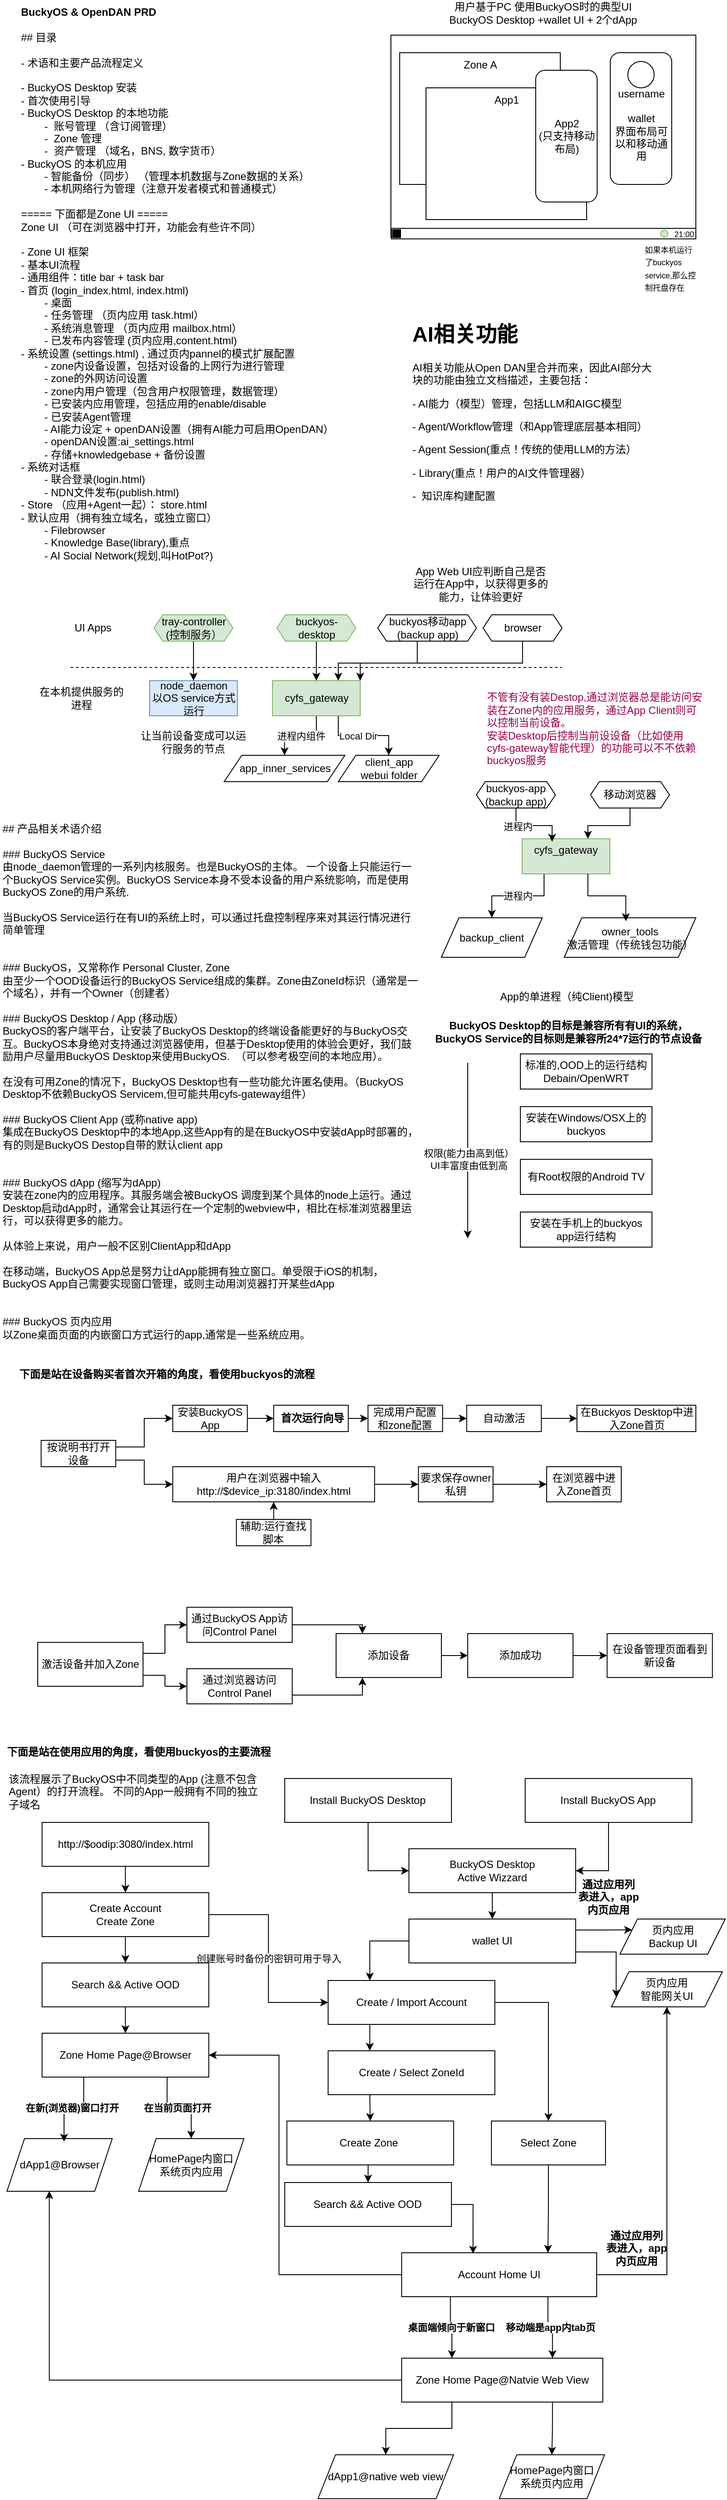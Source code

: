<mxfile version="26.0.9" pages="3">
  <diagram id="adK-_9Zq3T5H2AhbhxpP" name="BuckyOS App Frame">
    <mxGraphModel dx="608" dy="-386" grid="1" gridSize="10" guides="1" tooltips="1" connect="1" arrows="1" fold="1" page="1" pageScale="1" pageWidth="850" pageHeight="1100" math="0" shadow="0">
      <root>
        <mxCell id="0" />
        <mxCell id="1" parent="0" />
        <mxCell id="_leH_aRmLZVj_yA83IQe-132" value="" style="rounded=0;whiteSpace=wrap;fillColor=none;" parent="1" vertex="1">
          <mxGeometry x="462.5" y="1150" width="347.5" height="230" as="geometry" />
        </mxCell>
        <mxCell id="YNCNPn3-nEm4kQLwaYWh-1" value="BuckyOS &amp;amp; OpenDAN PRD&lt;div&gt;&lt;br&gt;&lt;/div&gt;&lt;div&gt;&lt;span style=&quot;font-weight: 400;&quot;&gt;## 目录&lt;/span&gt;&lt;/div&gt;&lt;div&gt;&lt;span style=&quot;font-weight: 400;&quot;&gt;&lt;br&gt;&lt;/span&gt;&lt;/div&gt;&lt;div&gt;&lt;span style=&quot;font-weight: 400;&quot;&gt;- 术语和主要产品流程定义&lt;/span&gt;&lt;/div&gt;&lt;div&gt;&lt;br&gt;&lt;/div&gt;&lt;div&gt;&lt;span style=&quot;font-weight: 400;&quot;&gt;- BuckyOS Desktop 安装&lt;/span&gt;&lt;/div&gt;&lt;div&gt;&lt;span style=&quot;font-weight: 400;&quot;&gt;- 首次使用引导&lt;/span&gt;&lt;/div&gt;&lt;div&gt;&lt;span style=&quot;font-weight: 400;&quot;&gt;- BuckyOS Desktop 的本地功能&lt;/span&gt;&lt;/div&gt;&lt;div&gt;&lt;span style=&quot;font-weight: 400;&quot;&gt;&lt;span style=&quot;white-space: pre;&quot;&gt;&#x9;&lt;/span&gt;-&amp;nbsp; 账号管理 （含订阅管理）&amp;nbsp;&lt;/span&gt;&lt;/div&gt;&lt;div&gt;&lt;span style=&quot;font-weight: 400;&quot;&gt;&lt;span style=&quot;white-space: pre;&quot;&gt;&#x9;&lt;/span&gt;-&amp;nbsp;&amp;nbsp;Zone 管理&lt;/span&gt;&lt;/div&gt;&lt;div&gt;&lt;span style=&quot;font-weight: 400;&quot;&gt;&lt;span style=&quot;white-space: pre;&quot;&gt;&#x9;&lt;/span&gt;-&amp;nbsp;&amp;nbsp;资产管理 （域名，BNS, 数字货币）&lt;/span&gt;&lt;/div&gt;&lt;div&gt;&lt;span style=&quot;font-weight: 400;&quot;&gt;- BuckyOS 的本机应用&lt;/span&gt;&lt;/div&gt;&lt;div&gt;&lt;span style=&quot;font-weight: 400;&quot;&gt;&lt;span style=&quot;white-space: pre;&quot;&gt;&#x9;&lt;/span&gt;- 智能备份（同步） （管理本机数据与Zone数据的关系）&lt;br&gt;&lt;/span&gt;&lt;/div&gt;&lt;div&gt;&lt;span style=&quot;font-weight: 400;&quot;&gt;&lt;span style=&quot;white-space: pre;&quot;&gt;&#x9;&lt;/span&gt;- 本机网络行为管理（注意开发者模式和普通模式）&lt;br&gt;&lt;/span&gt;&lt;/div&gt;&lt;div&gt;&lt;span style=&quot;font-weight: 400;&quot;&gt;&lt;br&gt;&lt;/span&gt;&lt;/div&gt;&lt;div&gt;&lt;span style=&quot;font-weight: 400;&quot;&gt;===== 下面都是Zone UI =====&lt;/span&gt;&lt;/div&gt;&lt;div&gt;&lt;span style=&quot;font-weight: 400;&quot;&gt;Zone UI （可在浏览器中打开，功能会有些许不同）&lt;/span&gt;&lt;/div&gt;&lt;div&gt;&lt;span style=&quot;font-weight: 400;&quot;&gt;&lt;br&gt;&lt;/span&gt;&lt;/div&gt;&lt;div&gt;&lt;span style=&quot;font-weight: 400;&quot;&gt;- Zone UI 框架&lt;/span&gt;&lt;/div&gt;&lt;div&gt;&lt;span style=&quot;font-weight: 400;&quot;&gt;- 基本UI流程&lt;/span&gt;&lt;/div&gt;&lt;div&gt;&lt;span style=&quot;font-weight: 400;&quot;&gt;- 通用组件：title bar + task bar&lt;/span&gt;&lt;/div&gt;&lt;div&gt;&lt;span style=&quot;font-weight: normal;&quot;&gt;- 首页 (login_index.html, index.html)&lt;/span&gt;&lt;/div&gt;&lt;div&gt;&lt;span style=&quot;font-weight: normal;&quot;&gt;&lt;span style=&quot;white-space: pre;&quot;&gt;&#x9;&lt;/span&gt;- 桌面&lt;br&gt;&lt;/span&gt;&lt;/div&gt;&lt;div&gt;&lt;span style=&quot;font-weight: normal;&quot;&gt;&lt;span style=&quot;white-space: pre;&quot;&gt;&#x9;&lt;/span&gt;- 任务管理 （页内应用 task.html）&lt;br&gt;&lt;/span&gt;&lt;/div&gt;&lt;div&gt;&lt;span style=&quot;white-space: pre;&quot;&gt;&#x9;&lt;/span&gt;&lt;span style=&quot;font-weight: normal;&quot;&gt;- 系统消息管理 （页内应用 mailbox.html）&lt;/span&gt;&lt;br&gt;&lt;/div&gt;&lt;div&gt;&lt;span style=&quot;font-weight: normal;&quot;&gt;&lt;span style=&quot;white-space: pre;&quot;&gt;&#x9;&lt;/span&gt;- 已发布内容管理 (页内应用,content.html)&lt;br&gt;&lt;/span&gt;&lt;/div&gt;&lt;div&gt;&lt;span style=&quot;font-weight: normal;&quot;&gt;- 系统设置 (settings.html) , 通过页内pannel的模式扩展配置&lt;/span&gt;&lt;/div&gt;&lt;div&gt;&lt;span style=&quot;font-weight: normal;&quot;&gt;&lt;span style=&quot;white-space: pre;&quot;&gt;&#x9;&lt;/span&gt;- zone内设备设置，包括对设备的上网行为进行管理&lt;br&gt;&lt;/span&gt;&lt;/div&gt;&lt;div&gt;&lt;span style=&quot;font-weight: normal;&quot;&gt;&lt;span style=&quot;white-space: pre;&quot;&gt;&#x9;&lt;/span&gt;- zone的外网访问设置&lt;br&gt;&lt;/span&gt;&lt;/div&gt;&lt;div&gt;&lt;span style=&quot;font-weight: normal;&quot;&gt;&lt;span style=&quot;white-space: pre;&quot;&gt;&#x9;&lt;/span&gt;- zone内用户管理（包含用户权限管理，数据管理）&lt;br&gt;&lt;/span&gt;&lt;/div&gt;&lt;div&gt;&lt;span style=&quot;font-weight: normal;&quot;&gt;&lt;span style=&quot;white-space: pre;&quot;&gt;&#x9;&lt;/span&gt;- 已安装内应用管理，包括应用的enable/disable&lt;/span&gt;&lt;/div&gt;&lt;div&gt;&lt;span style=&quot;font-weight: normal;&quot;&gt;&lt;span style=&quot;white-space: pre;&quot;&gt;&#x9;&lt;/span&gt;- 已安装Agent管理&lt;br&gt;&lt;/span&gt;&lt;/div&gt;&lt;div&gt;&lt;span style=&quot;font-weight: normal;&quot;&gt;&lt;span style=&quot;white-space: pre;&quot;&gt;&#x9;&lt;/span&gt;- AI能力设定 + openDAN设置（拥有AI能力可启用OpenDAN）&lt;br&gt;&lt;/span&gt;&lt;/div&gt;&lt;div&gt;&lt;span style=&quot;font-weight: normal;&quot;&gt;&lt;span style=&quot;white-space: pre;&quot;&gt;&#x9;&lt;/span&gt;- openDAN设置:ai_settings.html&lt;/span&gt;&lt;/div&gt;&lt;div&gt;&lt;span style=&quot;font-weight: normal;&quot;&gt;&lt;span style=&quot;white-space: pre;&quot;&gt;&#x9;&lt;/span&gt;- 存储+knowledgebase + 备份设置&lt;/span&gt;&lt;/div&gt;&lt;div&gt;&lt;span style=&quot;font-weight: normal;&quot;&gt;- 系统对话框&lt;/span&gt;&lt;/div&gt;&lt;div&gt;&lt;span style=&quot;font-weight: normal;&quot;&gt;&lt;span style=&quot;white-space: pre;&quot;&gt;&#x9;&lt;/span&gt;- 联合登录(login.html)&lt;br&gt;&lt;/span&gt;&lt;/div&gt;&lt;div&gt;&lt;span style=&quot;font-weight: normal;&quot;&gt;&lt;span style=&quot;white-space: pre;&quot;&gt;&#x9;&lt;/span&gt;- NDN文件发布(publish.html)&lt;/span&gt;&lt;/div&gt;&lt;div&gt;&lt;span style=&quot;font-weight: normal;&quot;&gt;- Store （应用+Agent一起）： store.html&lt;/span&gt;&lt;/div&gt;&lt;div&gt;&lt;span style=&quot;font-weight: normal;&quot;&gt;- 默认应用（拥有独立域名，或独立窗口）&lt;/span&gt;&lt;/div&gt;&lt;div&gt;&lt;span style=&quot;font-weight: normal;&quot;&gt;&lt;span style=&quot;white-space: pre;&quot;&gt;&#x9;&lt;/span&gt;- Filebrowser&lt;br&gt;&lt;/span&gt;&lt;/div&gt;&lt;div&gt;&lt;span style=&quot;font-weight: normal;&quot;&gt;&lt;span style=&quot;white-space: pre;&quot;&gt;&#x9;&lt;/span&gt;- Knowledge Base(library),重点&lt;br&gt;&lt;/span&gt;&lt;/div&gt;&lt;div&gt;&lt;span style=&quot;font-weight: normal;&quot;&gt;&lt;span style=&quot;white-space: pre;&quot;&gt;&#x9;&lt;/span&gt;- AI Social Network(规划,叫HotPot?)&lt;br&gt;&lt;/span&gt;&lt;/div&gt;&lt;div&gt;&lt;span style=&quot;background-color: transparent; color: light-dark(rgb(0, 0, 0), rgb(255, 255, 255)); font-weight: 400;&quot;&gt;&lt;span style=&quot;white-space: pre;&quot;&gt;&lt;span style=&quot;white-space: pre;&quot;&gt;&lt;span style=&quot;white-space: pre;&quot;&gt;&#x9;&lt;/span&gt;&#x9;&lt;/span&gt;&#x9;&lt;/span&gt;&lt;/span&gt;&lt;span style=&quot;background-color: transparent; color: light-dark(rgb(0, 0, 0), rgb(255, 255, 255)); font-weight: 400;&quot;&gt;&amp;nbsp;&lt;/span&gt;&lt;/div&gt;" style="text;html=1;align=left;verticalAlign=top;whiteSpace=wrap;rounded=0;fontStyle=1" parent="1" vertex="1">
          <mxGeometry x="39" y="1110" width="392.5" height="660" as="geometry" />
        </mxCell>
        <mxCell id="m_4mc1w930ErkAejLFpe-1" value="Zone A" style="rounded=0;whiteSpace=wrap;html=1;verticalAlign=top;" parent="1" vertex="1">
          <mxGeometry x="472.5" y="1170" width="183" height="150" as="geometry" />
        </mxCell>
        <mxCell id="m_4mc1w930ErkAejLFpe-2" value="&lt;div&gt;&lt;br&gt;&lt;/div&gt;&lt;div&gt;username&lt;/div&gt;&lt;div&gt;&lt;br&gt;&lt;/div&gt;&lt;div&gt;wallet&lt;/div&gt;&lt;div&gt;界面布局可以和移动通用&lt;/div&gt;" style="rounded=1;whiteSpace=wrap;html=1;" parent="1" vertex="1">
          <mxGeometry x="712.5" y="1170" width="70" height="150" as="geometry" />
        </mxCell>
        <mxCell id="m_4mc1w930ErkAejLFpe-3" value="App1" style="rounded=0;whiteSpace=wrap;html=1;verticalAlign=top;" parent="1" vertex="1">
          <mxGeometry x="502.5" y="1210" width="183" height="150" as="geometry" />
        </mxCell>
        <mxCell id="04UgHpdlyZu8Od1IAqQZ-1" value="" style="ellipse;whiteSpace=wrap;html=1;aspect=fixed;" parent="1" vertex="1">
          <mxGeometry x="732.5" y="1180" width="30" height="30" as="geometry" />
        </mxCell>
        <mxCell id="_leH_aRmLZVj_yA83IQe-66" value="node_daemon&lt;div&gt;以OS service方式运行&lt;/div&gt;" style="rounded=0;whiteSpace=wrap;html=1;fillColor=#dae8fc;strokeColor=#6c8ebf;" parent="1" vertex="1">
          <mxGeometry x="187.5" y="1885" width="100" height="40" as="geometry" />
        </mxCell>
        <mxCell id="_leH_aRmLZVj_yA83IQe-67" value="进程内组件" style="edgeStyle=orthogonalEdgeStyle;rounded=0;orthogonalLoop=1;jettySize=auto;html=1;exitX=0.5;exitY=1;exitDx=0;exitDy=0;entryX=0.5;entryY=0;entryDx=0;entryDy=0;" parent="1" source="_leH_aRmLZVj_yA83IQe-70" target="_leH_aRmLZVj_yA83IQe-82" edge="1">
          <mxGeometry relative="1" as="geometry" />
        </mxCell>
        <mxCell id="_leH_aRmLZVj_yA83IQe-68" style="edgeStyle=orthogonalEdgeStyle;rounded=0;orthogonalLoop=1;jettySize=auto;html=1;exitX=0.75;exitY=1;exitDx=0;exitDy=0;entryX=0.5;entryY=0;entryDx=0;entryDy=0;" parent="1" source="_leH_aRmLZVj_yA83IQe-70" target="_leH_aRmLZVj_yA83IQe-130" edge="1">
          <mxGeometry relative="1" as="geometry" />
        </mxCell>
        <mxCell id="_leH_aRmLZVj_yA83IQe-69" value="Local Dir" style="edgeLabel;html=1;align=center;verticalAlign=middle;resizable=0;points=[];" parent="_leH_aRmLZVj_yA83IQe-68" vertex="1" connectable="0">
          <mxGeometry x="-0.128" relative="1" as="geometry">
            <mxPoint as="offset" />
          </mxGeometry>
        </mxCell>
        <mxCell id="_leH_aRmLZVj_yA83IQe-70" value="cyfs_gateway" style="rounded=0;whiteSpace=wrap;html=1;fillColor=#d5e8d4;strokeColor=#82b366;" parent="1" vertex="1">
          <mxGeometry x="327.5" y="1885" width="100" height="40" as="geometry" />
        </mxCell>
        <mxCell id="_leH_aRmLZVj_yA83IQe-71" value="" style="endArrow=none;dashed=1;html=1;rounded=0;" parent="1" edge="1">
          <mxGeometry width="50" height="50" relative="1" as="geometry">
            <mxPoint x="97.5" y="1870" as="sourcePoint" />
            <mxPoint x="657.5" y="1870" as="targetPoint" />
          </mxGeometry>
        </mxCell>
        <mxCell id="_leH_aRmLZVj_yA83IQe-72" style="edgeStyle=orthogonalEdgeStyle;rounded=0;orthogonalLoop=1;jettySize=auto;html=1;exitX=0.5;exitY=1;exitDx=0;exitDy=0;entryX=0.5;entryY=0;entryDx=0;entryDy=0;" parent="1" source="_leH_aRmLZVj_yA83IQe-73" target="_leH_aRmLZVj_yA83IQe-66" edge="1">
          <mxGeometry relative="1" as="geometry" />
        </mxCell>
        <mxCell id="_leH_aRmLZVj_yA83IQe-73" value="tray-controller&lt;div&gt;(控制服务）&lt;/div&gt;" style="shape=hexagon;perimeter=hexagonPerimeter2;whiteSpace=wrap;html=1;fixedSize=1;size=10;fillColor=#d5e8d4;strokeColor=#82b366;" parent="1" vertex="1">
          <mxGeometry x="192.5" y="1810" width="90" height="30" as="geometry" />
        </mxCell>
        <mxCell id="_leH_aRmLZVj_yA83IQe-74" style="edgeStyle=orthogonalEdgeStyle;rounded=0;orthogonalLoop=1;jettySize=auto;html=1;exitX=0.5;exitY=1;exitDx=0;exitDy=0;" parent="1" source="_leH_aRmLZVj_yA83IQe-75" target="_leH_aRmLZVj_yA83IQe-70" edge="1">
          <mxGeometry relative="1" as="geometry" />
        </mxCell>
        <mxCell id="_leH_aRmLZVj_yA83IQe-75" value="buckyos-desktop" style="shape=hexagon;perimeter=hexagonPerimeter2;whiteSpace=wrap;html=1;fixedSize=1;size=10;fillColor=#d5e8d4;strokeColor=#82b366;" parent="1" vertex="1">
          <mxGeometry x="332.5" y="1810" width="90" height="30" as="geometry" />
        </mxCell>
        <mxCell id="_leH_aRmLZVj_yA83IQe-76" style="edgeStyle=orthogonalEdgeStyle;rounded=0;orthogonalLoop=1;jettySize=auto;html=1;exitX=0.5;exitY=1;exitDx=0;exitDy=0;entryX=1;entryY=0;entryDx=0;entryDy=0;" parent="1" source="_leH_aRmLZVj_yA83IQe-77" target="_leH_aRmLZVj_yA83IQe-70" edge="1">
          <mxGeometry relative="1" as="geometry">
            <Array as="points">
              <mxPoint x="612.5" y="1865" />
              <mxPoint x="427.5" y="1865" />
            </Array>
          </mxGeometry>
        </mxCell>
        <mxCell id="_leH_aRmLZVj_yA83IQe-77" value="browser" style="shape=hexagon;perimeter=hexagonPerimeter2;whiteSpace=wrap;html=1;fixedSize=1;size=10;" parent="1" vertex="1">
          <mxGeometry x="567.5" y="1810" width="90" height="30" as="geometry" />
        </mxCell>
        <mxCell id="_leH_aRmLZVj_yA83IQe-78" value="在本机提供服务的进程" style="text;html=1;align=center;verticalAlign=middle;whiteSpace=wrap;rounded=0;" parent="1" vertex="1">
          <mxGeometry x="60" y="1890" width="100" height="30" as="geometry" />
        </mxCell>
        <mxCell id="_leH_aRmLZVj_yA83IQe-79" value="UI Apps" style="text;html=1;align=center;verticalAlign=middle;whiteSpace=wrap;rounded=0;" parent="1" vertex="1">
          <mxGeometry x="92.5" y="1810" width="60" height="30" as="geometry" />
        </mxCell>
        <mxCell id="_leH_aRmLZVj_yA83IQe-80" style="edgeStyle=orthogonalEdgeStyle;rounded=0;orthogonalLoop=1;jettySize=auto;html=1;exitX=0.5;exitY=1;exitDx=0;exitDy=0;entryX=0.75;entryY=0;entryDx=0;entryDy=0;" parent="1" source="_leH_aRmLZVj_yA83IQe-81" target="_leH_aRmLZVj_yA83IQe-70" edge="1">
          <mxGeometry relative="1" as="geometry">
            <Array as="points">
              <mxPoint x="492.5" y="1865" />
              <mxPoint x="402.5" y="1865" />
            </Array>
          </mxGeometry>
        </mxCell>
        <mxCell id="_leH_aRmLZVj_yA83IQe-81" value="buckyos移动app&lt;div&gt;(backup app)&lt;/div&gt;" style="shape=hexagon;perimeter=hexagonPerimeter2;whiteSpace=wrap;html=1;fixedSize=1;size=10;" parent="1" vertex="1">
          <mxGeometry x="447.5" y="1810" width="112.5" height="30" as="geometry" />
        </mxCell>
        <mxCell id="_leH_aRmLZVj_yA83IQe-82" value="app_inner_services" style="shape=parallelogram;perimeter=parallelogramPerimeter;whiteSpace=wrap;html=1;fixedSize=1;" parent="1" vertex="1">
          <mxGeometry x="272.5" y="1970" width="137.5" height="30" as="geometry" />
        </mxCell>
        <mxCell id="_leH_aRmLZVj_yA83IQe-83" value="让当前设备变成可以运行服务的节点" style="text;html=1;align=center;verticalAlign=middle;whiteSpace=wrap;rounded=0;" parent="1" vertex="1">
          <mxGeometry x="175" y="1940" width="125" height="30" as="geometry" />
        </mxCell>
        <mxCell id="_leH_aRmLZVj_yA83IQe-84" value="App Web UI应判断自己是否运行在App中，以获得更多的能力，让体验更好" style="text;html=1;align=center;verticalAlign=middle;whiteSpace=wrap;rounded=0;" parent="1" vertex="1">
          <mxGeometry x="484.5" y="1760" width="160" height="30" as="geometry" />
        </mxCell>
        <mxCell id="_leH_aRmLZVj_yA83IQe-85" value="标准的,OOD上的运行结构&lt;div&gt;Debain/OpenWRT&lt;/div&gt;" style="rounded=0;whiteSpace=wrap;html=1;" parent="1" vertex="1">
          <mxGeometry x="610" y="2310" width="150" height="40" as="geometry" />
        </mxCell>
        <mxCell id="_leH_aRmLZVj_yA83IQe-86" value="安装在Windows/OSX上的buckyos" style="rounded=0;whiteSpace=wrap;html=1;" parent="1" vertex="1">
          <mxGeometry x="610" y="2370" width="150" height="40" as="geometry" />
        </mxCell>
        <mxCell id="_leH_aRmLZVj_yA83IQe-87" value="安装在手机上的buckyos app运行结构" style="rounded=0;whiteSpace=wrap;html=1;" parent="1" vertex="1">
          <mxGeometry x="610" y="2490" width="150" height="40" as="geometry" />
        </mxCell>
        <mxCell id="_leH_aRmLZVj_yA83IQe-88" value="有Root权限的Android TV" style="rounded=0;whiteSpace=wrap;html=1;" parent="1" vertex="1">
          <mxGeometry x="610" y="2430" width="150" height="40" as="geometry" />
        </mxCell>
        <mxCell id="_leH_aRmLZVj_yA83IQe-89" value="" style="endArrow=classic;html=1;rounded=0;" parent="1" edge="1">
          <mxGeometry width="50" height="50" relative="1" as="geometry">
            <mxPoint x="550" y="2320" as="sourcePoint" />
            <mxPoint x="550" y="2520" as="targetPoint" />
          </mxGeometry>
        </mxCell>
        <mxCell id="_leH_aRmLZVj_yA83IQe-90" value="权限(能力由高到低）&lt;div&gt;UI丰富度由低到高&lt;/div&gt;" style="edgeLabel;html=1;align=center;verticalAlign=middle;resizable=0;points=[];" parent="_leH_aRmLZVj_yA83IQe-89" vertex="1" connectable="0">
          <mxGeometry x="0.099" y="1" relative="1" as="geometry">
            <mxPoint as="offset" />
          </mxGeometry>
        </mxCell>
        <mxCell id="_leH_aRmLZVj_yA83IQe-91" value="进程内" style="edgeStyle=orthogonalEdgeStyle;rounded=0;orthogonalLoop=1;jettySize=auto;html=1;exitX=0.25;exitY=1;exitDx=0;exitDy=0;entryX=0.5;entryY=0;entryDx=0;entryDy=0;" parent="1" source="_leH_aRmLZVj_yA83IQe-92" target="_leH_aRmLZVj_yA83IQe-96" edge="1">
          <mxGeometry relative="1" as="geometry" />
        </mxCell>
        <mxCell id="_leH_aRmLZVj_yA83IQe-92" value="cyfs_gateway&lt;div&gt;&lt;br&gt;&lt;/div&gt;" style="rounded=0;whiteSpace=wrap;html=1;fillColor=#d5e8d4;strokeColor=#82b366;" parent="1" vertex="1">
          <mxGeometry x="612" y="2065" width="100" height="40" as="geometry" />
        </mxCell>
        <mxCell id="_leH_aRmLZVj_yA83IQe-93" style="edgeStyle=orthogonalEdgeStyle;rounded=0;orthogonalLoop=1;jettySize=auto;html=1;exitX=0.5;exitY=1;exitDx=0;exitDy=0;entryX=0.342;entryY=0.085;entryDx=0;entryDy=0;entryPerimeter=0;" parent="1" source="_leH_aRmLZVj_yA83IQe-95" target="_leH_aRmLZVj_yA83IQe-92" edge="1">
          <mxGeometry relative="1" as="geometry" />
        </mxCell>
        <mxCell id="_leH_aRmLZVj_yA83IQe-94" value="进程内" style="edgeLabel;html=1;align=center;verticalAlign=middle;resizable=0;points=[];" parent="_leH_aRmLZVj_yA83IQe-93" vertex="1" connectable="0">
          <mxGeometry x="-0.448" y="-1" relative="1" as="geometry">
            <mxPoint as="offset" />
          </mxGeometry>
        </mxCell>
        <mxCell id="_leH_aRmLZVj_yA83IQe-95" value="buckyos-app&lt;div&gt;(backup app)&lt;/div&gt;" style="shape=hexagon;perimeter=hexagonPerimeter2;whiteSpace=wrap;html=1;fixedSize=1;size=10;" parent="1" vertex="1">
          <mxGeometry x="560" y="2000" width="90" height="30" as="geometry" />
        </mxCell>
        <mxCell id="_leH_aRmLZVj_yA83IQe-96" value="backup_client" style="shape=parallelogram;perimeter=parallelogramPerimeter;whiteSpace=wrap;html=1;fixedSize=1;" parent="1" vertex="1">
          <mxGeometry x="520" y="2155" width="115" height="45" as="geometry" />
        </mxCell>
        <mxCell id="_leH_aRmLZVj_yA83IQe-97" value="owner_tools&lt;div&gt;激活管理（传统钱包功能）&lt;/div&gt;" style="shape=parallelogram;perimeter=parallelogramPerimeter;whiteSpace=wrap;html=1;fixedSize=1;" parent="1" vertex="1">
          <mxGeometry x="660" y="2155" width="150" height="45" as="geometry" />
        </mxCell>
        <mxCell id="_leH_aRmLZVj_yA83IQe-98" style="edgeStyle=orthogonalEdgeStyle;rounded=0;orthogonalLoop=1;jettySize=auto;html=1;exitX=0.75;exitY=1;exitDx=0;exitDy=0;entryX=0.468;entryY=0.086;entryDx=0;entryDy=0;entryPerimeter=0;" parent="1" source="_leH_aRmLZVj_yA83IQe-92" target="_leH_aRmLZVj_yA83IQe-97" edge="1">
          <mxGeometry relative="1" as="geometry" />
        </mxCell>
        <mxCell id="_leH_aRmLZVj_yA83IQe-99" style="edgeStyle=orthogonalEdgeStyle;rounded=0;orthogonalLoop=1;jettySize=auto;html=1;exitX=1;exitY=0.5;exitDx=0;exitDy=0;" parent="1" source="_leH_aRmLZVj_yA83IQe-100" target="_leH_aRmLZVj_yA83IQe-118" edge="1">
          <mxGeometry relative="1" as="geometry" />
        </mxCell>
        <mxCell id="_leH_aRmLZVj_yA83IQe-100" value="安装BuckyOS App" style="rounded=0;whiteSpace=wrap;html=1;" parent="1" vertex="1">
          <mxGeometry x="213.87" y="2710" width="85" height="30" as="geometry" />
        </mxCell>
        <mxCell id="_leH_aRmLZVj_yA83IQe-101" style="edgeStyle=orthogonalEdgeStyle;rounded=0;orthogonalLoop=1;jettySize=auto;html=1;exitX=1;exitY=0.25;exitDx=0;exitDy=0;entryX=0;entryY=0.5;entryDx=0;entryDy=0;" parent="1" source="_leH_aRmLZVj_yA83IQe-103" target="_leH_aRmLZVj_yA83IQe-100" edge="1">
          <mxGeometry relative="1" as="geometry" />
        </mxCell>
        <mxCell id="_leH_aRmLZVj_yA83IQe-102" style="edgeStyle=orthogonalEdgeStyle;rounded=0;orthogonalLoop=1;jettySize=auto;html=1;exitX=1;exitY=0.75;exitDx=0;exitDy=0;" parent="1" source="_leH_aRmLZVj_yA83IQe-103" target="_leH_aRmLZVj_yA83IQe-114" edge="1">
          <mxGeometry relative="1" as="geometry" />
        </mxCell>
        <mxCell id="_leH_aRmLZVj_yA83IQe-103" value="按说明书打开设备" style="rounded=0;whiteSpace=wrap;html=1;" parent="1" vertex="1">
          <mxGeometry x="63.87" y="2750" width="85" height="30" as="geometry" />
        </mxCell>
        <mxCell id="_leH_aRmLZVj_yA83IQe-104" style="edgeStyle=orthogonalEdgeStyle;rounded=0;orthogonalLoop=1;jettySize=auto;html=1;entryX=0;entryY=0.5;entryDx=0;entryDy=0;" parent="1" source="_leH_aRmLZVj_yA83IQe-105" target="_leH_aRmLZVj_yA83IQe-119" edge="1">
          <mxGeometry relative="1" as="geometry" />
        </mxCell>
        <mxCell id="_leH_aRmLZVj_yA83IQe-105" value="完成用户配置和zone配置" style="rounded=0;whiteSpace=wrap;html=1;" parent="1" vertex="1">
          <mxGeometry x="436.37" y="2710" width="85" height="30" as="geometry" />
        </mxCell>
        <mxCell id="_leH_aRmLZVj_yA83IQe-108" style="edgeStyle=orthogonalEdgeStyle;rounded=0;orthogonalLoop=1;jettySize=auto;html=1;exitX=1;exitY=0.25;exitDx=0;exitDy=0;entryX=0;entryY=0.5;entryDx=0;entryDy=0;" parent="1" source="_leH_aRmLZVj_yA83IQe-110" target="_leH_aRmLZVj_yA83IQe-122" edge="1">
          <mxGeometry relative="1" as="geometry" />
        </mxCell>
        <mxCell id="_leH_aRmLZVj_yA83IQe-109" style="edgeStyle=orthogonalEdgeStyle;rounded=0;orthogonalLoop=1;jettySize=auto;html=1;exitX=1;exitY=0.75;exitDx=0;exitDy=0;entryX=0;entryY=0.5;entryDx=0;entryDy=0;" parent="1" source="_leH_aRmLZVj_yA83IQe-110" target="_leH_aRmLZVj_yA83IQe-124" edge="1">
          <mxGeometry relative="1" as="geometry" />
        </mxCell>
        <mxCell id="_leH_aRmLZVj_yA83IQe-110" value="激活设备并加入Zone" style="rounded=0;whiteSpace=wrap;html=1;" parent="1" vertex="1">
          <mxGeometry x="60" y="2980" width="120" height="50" as="geometry" />
        </mxCell>
        <mxCell id="_leH_aRmLZVj_yA83IQe-113" style="edgeStyle=orthogonalEdgeStyle;rounded=0;orthogonalLoop=1;jettySize=auto;html=1;exitX=1;exitY=0.5;exitDx=0;exitDy=0;entryX=0;entryY=0.5;entryDx=0;entryDy=0;" parent="1" source="_leH_aRmLZVj_yA83IQe-114" target="_leH_aRmLZVj_yA83IQe-120" edge="1">
          <mxGeometry relative="1" as="geometry" />
        </mxCell>
        <mxCell id="_leH_aRmLZVj_yA83IQe-114" value="用户在浏览器中输入&lt;div&gt;http://$device_ip:3180/index.html&lt;/div&gt;" style="rounded=0;whiteSpace=wrap;html=1;" parent="1" vertex="1">
          <mxGeometry x="213.87" y="2780" width="230" height="40" as="geometry" />
        </mxCell>
        <mxCell id="_leH_aRmLZVj_yA83IQe-115" style="edgeStyle=orthogonalEdgeStyle;rounded=0;orthogonalLoop=1;jettySize=auto;html=1;exitX=0.5;exitY=0;exitDx=0;exitDy=0;entryX=0.5;entryY=1;entryDx=0;entryDy=0;" parent="1" source="_leH_aRmLZVj_yA83IQe-116" target="_leH_aRmLZVj_yA83IQe-114" edge="1">
          <mxGeometry relative="1" as="geometry" />
        </mxCell>
        <mxCell id="_leH_aRmLZVj_yA83IQe-116" value="辅助:运行查找脚本" style="rounded=0;whiteSpace=wrap;html=1;" parent="1" vertex="1">
          <mxGeometry x="286.37" y="2840" width="85" height="30" as="geometry" />
        </mxCell>
        <mxCell id="_leH_aRmLZVj_yA83IQe-117" style="edgeStyle=orthogonalEdgeStyle;rounded=0;orthogonalLoop=1;jettySize=auto;html=1;exitX=1;exitY=0.5;exitDx=0;exitDy=0;" parent="1" source="_leH_aRmLZVj_yA83IQe-118" target="_leH_aRmLZVj_yA83IQe-105" edge="1">
          <mxGeometry relative="1" as="geometry" />
        </mxCell>
        <mxCell id="_leH_aRmLZVj_yA83IQe-118" value="&amp;nbsp;首次运行向导" style="rounded=0;whiteSpace=wrap;html=1;fontStyle=1" parent="1" vertex="1">
          <mxGeometry x="328.87" y="2710" width="85" height="30" as="geometry" />
        </mxCell>
        <mxCell id="_leH_aRmLZVj_yA83IQe-143" style="edgeStyle=orthogonalEdgeStyle;rounded=0;orthogonalLoop=1;jettySize=auto;html=1;exitX=1;exitY=0.5;exitDx=0;exitDy=0;entryX=0;entryY=0.5;entryDx=0;entryDy=0;" parent="1" source="_leH_aRmLZVj_yA83IQe-119" target="_leH_aRmLZVj_yA83IQe-142" edge="1">
          <mxGeometry relative="1" as="geometry" />
        </mxCell>
        <mxCell id="_leH_aRmLZVj_yA83IQe-119" value="自动激活" style="rounded=0;whiteSpace=wrap;html=1;" parent="1" vertex="1">
          <mxGeometry x="548.87" y="2710" width="85" height="30" as="geometry" />
        </mxCell>
        <mxCell id="_leH_aRmLZVj_yA83IQe-145" style="edgeStyle=orthogonalEdgeStyle;rounded=0;orthogonalLoop=1;jettySize=auto;html=1;exitX=1;exitY=0.5;exitDx=0;exitDy=0;entryX=0;entryY=0.5;entryDx=0;entryDy=0;" parent="1" source="_leH_aRmLZVj_yA83IQe-120" target="_leH_aRmLZVj_yA83IQe-144" edge="1">
          <mxGeometry relative="1" as="geometry" />
        </mxCell>
        <mxCell id="_leH_aRmLZVj_yA83IQe-120" value="要求保存owner私钥" style="rounded=0;whiteSpace=wrap;html=1;" parent="1" vertex="1">
          <mxGeometry x="493.87" y="2780" width="85" height="40" as="geometry" />
        </mxCell>
        <mxCell id="_leH_aRmLZVj_yA83IQe-121" style="edgeStyle=orthogonalEdgeStyle;rounded=0;orthogonalLoop=1;jettySize=auto;html=1;exitX=1;exitY=0.5;exitDx=0;exitDy=0;entryX=0.25;entryY=0;entryDx=0;entryDy=0;" parent="1" source="_leH_aRmLZVj_yA83IQe-122" target="_leH_aRmLZVj_yA83IQe-126" edge="1">
          <mxGeometry relative="1" as="geometry">
            <Array as="points">
              <mxPoint x="430" y="2960" />
            </Array>
          </mxGeometry>
        </mxCell>
        <mxCell id="_leH_aRmLZVj_yA83IQe-122" value="通过BuckyOS App访问Control Panel" style="rounded=0;whiteSpace=wrap;html=1;" parent="1" vertex="1">
          <mxGeometry x="230" y="2940" width="120" height="40" as="geometry" />
        </mxCell>
        <mxCell id="_leH_aRmLZVj_yA83IQe-123" style="edgeStyle=orthogonalEdgeStyle;rounded=0;orthogonalLoop=1;jettySize=auto;html=1;exitX=1;exitY=0.75;exitDx=0;exitDy=0;entryX=0.25;entryY=1;entryDx=0;entryDy=0;" parent="1" source="_leH_aRmLZVj_yA83IQe-124" target="_leH_aRmLZVj_yA83IQe-126" edge="1">
          <mxGeometry relative="1" as="geometry" />
        </mxCell>
        <mxCell id="_leH_aRmLZVj_yA83IQe-124" value="通过浏览器访问Control Panel" style="rounded=0;whiteSpace=wrap;html=1;" parent="1" vertex="1">
          <mxGeometry x="230" y="3010" width="120" height="40" as="geometry" />
        </mxCell>
        <mxCell id="_leH_aRmLZVj_yA83IQe-125" style="edgeStyle=orthogonalEdgeStyle;rounded=0;orthogonalLoop=1;jettySize=auto;html=1;exitX=1;exitY=0.5;exitDx=0;exitDy=0;entryX=0;entryY=0.5;entryDx=0;entryDy=0;" parent="1" source="_leH_aRmLZVj_yA83IQe-126" target="_leH_aRmLZVj_yA83IQe-127" edge="1">
          <mxGeometry relative="1" as="geometry" />
        </mxCell>
        <mxCell id="_leH_aRmLZVj_yA83IQe-126" value="添加设备" style="rounded=0;whiteSpace=wrap;html=1;" parent="1" vertex="1">
          <mxGeometry x="400" y="2970" width="120" height="50" as="geometry" />
        </mxCell>
        <mxCell id="_leH_aRmLZVj_yA83IQe-147" style="edgeStyle=orthogonalEdgeStyle;rounded=0;orthogonalLoop=1;jettySize=auto;html=1;exitX=1;exitY=0.5;exitDx=0;exitDy=0;entryX=0;entryY=0.5;entryDx=0;entryDy=0;" parent="1" source="_leH_aRmLZVj_yA83IQe-127" target="_leH_aRmLZVj_yA83IQe-146" edge="1">
          <mxGeometry relative="1" as="geometry" />
        </mxCell>
        <mxCell id="_leH_aRmLZVj_yA83IQe-127" value="添加成功" style="rounded=0;whiteSpace=wrap;html=1;" parent="1" vertex="1">
          <mxGeometry x="550" y="2970" width="120" height="50" as="geometry" />
        </mxCell>
        <mxCell id="_leH_aRmLZVj_yA83IQe-128" value="App的单进程（纯Client)模型" style="text;html=1;align=center;verticalAlign=middle;whiteSpace=wrap;rounded=0;" parent="1" vertex="1">
          <mxGeometry x="577.5" y="2230" width="170" height="30" as="geometry" />
        </mxCell>
        <mxCell id="_leH_aRmLZVj_yA83IQe-129" value="不管有没有装Destop,通过浏览器总是能访问安装在Zone内的应用服务，通过App Client则可以控制当前设备。&lt;div&gt;安装Desktop后控制当前设设备（比如使用cyfs-gateway智能代理）的功能可以不不依赖buckyos服务&lt;/div&gt;" style="text;html=1;align=left;verticalAlign=middle;whiteSpace=wrap;rounded=0;fontColor=#99004D;" parent="1" vertex="1">
          <mxGeometry x="570" y="1890" width="250" height="100" as="geometry" />
        </mxCell>
        <mxCell id="_leH_aRmLZVj_yA83IQe-130" value="client_app&lt;div&gt;webui folder&lt;/div&gt;" style="shape=parallelogram;perimeter=parallelogramPerimeter;whiteSpace=wrap;html=1;fixedSize=1;" parent="1" vertex="1">
          <mxGeometry x="402.5" y="1970" width="115" height="30" as="geometry" />
        </mxCell>
        <mxCell id="_leH_aRmLZVj_yA83IQe-131" value="用户基于PC 使用BuckyOS时的典型UI&lt;div&gt;BuckyOS Desktop +wallet UI + 2个dApp&lt;/div&gt;" style="text;html=1;align=center;verticalAlign=middle;whiteSpace=wrap;rounded=0;" parent="1" vertex="1">
          <mxGeometry x="506.25" y="1110" width="260" height="30" as="geometry" />
        </mxCell>
        <mxCell id="_leH_aRmLZVj_yA83IQe-133" value="&lt;font style=&quot;font-size: 9px;&quot;&gt;21:00&lt;/font&gt;" style="rounded=0;whiteSpace=wrap;html=1;align=right;verticalAlign=middle;" parent="1" vertex="1">
          <mxGeometry x="463" y="1370" width="347" height="12" as="geometry" />
        </mxCell>
        <mxCell id="_leH_aRmLZVj_yA83IQe-134" value="" style="ellipse;whiteSpace=wrap;html=1;aspect=fixed;fillColor=#d5e8d4;strokeColor=#82b366;" parent="1" vertex="1">
          <mxGeometry x="770" y="1372" width="8" height="8" as="geometry" />
        </mxCell>
        <mxCell id="_leH_aRmLZVj_yA83IQe-135" value="&lt;font style=&quot;font-size: 9px;&quot;&gt;如果本机运行了buckyos service,那么控制托盘存在&lt;/font&gt;" style="text;html=1;align=left;verticalAlign=middle;whiteSpace=wrap;rounded=0;" parent="1" vertex="1">
          <mxGeometry x="750" y="1390" width="60" height="50" as="geometry" />
        </mxCell>
        <mxCell id="_leH_aRmLZVj_yA83IQe-136" value="" style="sketch=0;verticalLabelPosition=bottom;sketch=0;aspect=fixed;html=1;verticalAlign=top;strokeColor=none;fillColor=#000000;align=center;outlineConnect=0;pointerEvents=1;shape=mxgraph.citrix2.windows_app;" parent="1" vertex="1">
          <mxGeometry x="463.87" y="1371" width="10.13" height="10" as="geometry" />
        </mxCell>
        <mxCell id="_leH_aRmLZVj_yA83IQe-137" value="BuckyOS Desktop的目标是兼容所有有UI的系统，BuckyOS Service的目标则是兼容所24*7运行的节点设备" style="text;html=1;align=center;verticalAlign=middle;whiteSpace=wrap;rounded=0;fontStyle=1" parent="1" vertex="1">
          <mxGeometry x="510" y="2270" width="310" height="30" as="geometry" />
        </mxCell>
        <mxCell id="_leH_aRmLZVj_yA83IQe-139" style="edgeStyle=orthogonalEdgeStyle;rounded=0;orthogonalLoop=1;jettySize=auto;html=1;exitX=0.5;exitY=1;exitDx=0;exitDy=0;entryX=0.75;entryY=0;entryDx=0;entryDy=0;" parent="1" source="_leH_aRmLZVj_yA83IQe-138" target="_leH_aRmLZVj_yA83IQe-92" edge="1">
          <mxGeometry relative="1" as="geometry" />
        </mxCell>
        <mxCell id="_leH_aRmLZVj_yA83IQe-138" value="移动浏览器" style="shape=hexagon;perimeter=hexagonPerimeter2;whiteSpace=wrap;html=1;fixedSize=1;size=10;" parent="1" vertex="1">
          <mxGeometry x="690" y="2000" width="90" height="30" as="geometry" />
        </mxCell>
        <mxCell id="_leH_aRmLZVj_yA83IQe-140" value="下面是站在设备购买者首次开箱的角度，看使用buckyos的流程" style="text;html=1;align=left;verticalAlign=middle;whiteSpace=wrap;rounded=0;fontStyle=1" parent="1" vertex="1">
          <mxGeometry x="36.93" y="2660" width="430" height="30" as="geometry" />
        </mxCell>
        <mxCell id="_leH_aRmLZVj_yA83IQe-141" value="## 产品相关术语介绍&lt;div&gt;&lt;br&gt;&lt;/div&gt;&lt;div&gt;### BuckyOS Service&lt;/div&gt;&lt;div&gt;由node_daemon管理的一系列内核服务。也是BuckyOS的主体。 一个设备上只能运行一个BuckyOS Service实例。BuckyOS Service本身不受本设备的用户系统影响，而是使用BuckyOS Zone的用户系统.&lt;/div&gt;&lt;div&gt;&lt;br&gt;&lt;/div&gt;&lt;div&gt;当BuckyOS Service运行在有UI的系统上时，可以通过托盘控制程序来对其运行情况进行简单管理&lt;/div&gt;&lt;div&gt;&lt;br&gt;&lt;/div&gt;&lt;div&gt;&lt;br&gt;&lt;/div&gt;&lt;div&gt;### BuckyOS，又常称作 Personal Cluster, Zone&lt;/div&gt;&lt;div&gt;由至少一个OOD设备运行的BuckyOS Service组成的集群。Zone由ZoneId标识（通常是一个域名），并有一个Owner（创建者）&lt;/div&gt;&lt;div&gt;&lt;br&gt;&lt;/div&gt;&lt;div&gt;### BuckyOS Desktop / App (移动版）&lt;/div&gt;&lt;div&gt;BuckyOS的客户端平台，让安装了BuckyOS Desktop的终端设备能更好的与BuckyOS交互。BuckyOS本身绝对支持通过浏览器使用，但基于Desktop使用的体验会更好，&lt;span style=&quot;background-color: transparent; color: light-dark(rgb(0, 0, 0), rgb(255, 255, 255));&quot;&gt;我们鼓励用户尽量用BuckyOS Desktop来使用BuckyOS.&amp;nbsp; （可以参考极空间的本地应用）。&lt;/span&gt;&lt;/div&gt;&lt;div&gt;&lt;span style=&quot;background-color: transparent; color: light-dark(rgb(0, 0, 0), rgb(255, 255, 255));&quot;&gt;&lt;br&gt;&lt;/span&gt;&lt;/div&gt;&lt;div&gt;在没有可用Zone的情况下，BuckyOS Desktop也有一些功能允许匿名使用。（BuckyOS Desktop不依赖BuckyOS Servicem,但可能共用cyfs-gateway组件）&lt;/div&gt;&lt;div&gt;&lt;span style=&quot;background-color: transparent; color: light-dark(rgb(0, 0, 0), rgb(255, 255, 255));&quot;&gt;&lt;br&gt;&lt;/span&gt;&lt;/div&gt;&lt;div&gt;### BuckyOS Client App (或称native app)&lt;/div&gt;&lt;div&gt;集成在BuckyOS Desktop中的本地App,这些App有的是在BuckyOS中安装dApp时部署的，有的则是BuckyOS Destop自带的默认client app&amp;nbsp;&lt;/div&gt;&lt;div&gt;&lt;br&gt;&lt;/div&gt;&lt;div&gt;&lt;br&gt;&lt;/div&gt;&lt;div&gt;### BuckyOS dApp (缩写为dApp)&lt;/div&gt;&lt;div&gt;安装在zone内的应用程序。其服务端会被BuckyOS 调度到某个具体的node上运行。通过Desktop启动dApp时，通常会让其运行在一个定制的webview中，相比在标准浏览器里运行，可以获得更多的能力。&lt;/div&gt;&lt;div&gt;&lt;br&gt;&lt;/div&gt;&lt;div&gt;从体验上来说，用户一般不区别ClientApp和dApp&lt;/div&gt;&lt;div&gt;&lt;br&gt;&lt;/div&gt;&lt;div&gt;在移动端，BuckyOS App总是努力让dApp能拥有独立窗口。单受限于iOS的机制，BuckyOS App自己需要实现窗口管理，或则主动用浏览器打开某些dApp&lt;/div&gt;&lt;div&gt;&lt;br&gt;&lt;/div&gt;&lt;div&gt;&lt;br&gt;&lt;/div&gt;&lt;div&gt;### BuckyOS 页内应用&lt;/div&gt;&lt;div&gt;以Zone桌面页面的内嵌窗口方式运行的app,通常是一些系统应用。&lt;/div&gt;" style="text;html=1;align=left;verticalAlign=top;whiteSpace=wrap;rounded=0;" parent="1" vertex="1">
          <mxGeometry x="17.74" y="2040" width="476.13" height="605" as="geometry" />
        </mxCell>
        <mxCell id="_leH_aRmLZVj_yA83IQe-142" value="在Buckyos Desktop中进入Zone首页" style="rounded=0;whiteSpace=wrap;html=1;" parent="1" vertex="1">
          <mxGeometry x="674.5" y="2710" width="135.5" height="30" as="geometry" />
        </mxCell>
        <mxCell id="_leH_aRmLZVj_yA83IQe-144" value="在浏览器中进入Zone首页" style="rounded=0;whiteSpace=wrap;html=1;" parent="1" vertex="1">
          <mxGeometry x="640" y="2780" width="85" height="40" as="geometry" />
        </mxCell>
        <mxCell id="_leH_aRmLZVj_yA83IQe-146" value="在设备管理页面看到新设备" style="rounded=0;whiteSpace=wrap;html=1;" parent="1" vertex="1">
          <mxGeometry x="708.87" y="2970" width="120" height="50" as="geometry" />
        </mxCell>
        <mxCell id="_leH_aRmLZVj_yA83IQe-148" value="App2&lt;div&gt;(只支持移动布局)&lt;/div&gt;" style="rounded=1;whiteSpace=wrap;html=1;" parent="1" vertex="1">
          <mxGeometry x="627.5" y="1190" width="70" height="150" as="geometry" />
        </mxCell>
        <mxCell id="jif5bY9iWy8slkPr43yM-1" style="edgeStyle=orthogonalEdgeStyle;rounded=0;orthogonalLoop=1;jettySize=auto;html=1;entryX=0.5;entryY=0;entryDx=0;entryDy=0;" parent="1" source="jif5bY9iWy8slkPr43yM-2" target="jif5bY9iWy8slkPr43yM-13" edge="1">
          <mxGeometry relative="1" as="geometry" />
        </mxCell>
        <mxCell id="jif5bY9iWy8slkPr43yM-2" value="http://$oodip:3080/index.html" style="rounded=0;whiteSpace=wrap;html=1;" parent="1" vertex="1">
          <mxGeometry x="64.93" y="3185" width="190" height="50" as="geometry" />
        </mxCell>
        <mxCell id="jif5bY9iWy8slkPr43yM-3" style="edgeStyle=orthogonalEdgeStyle;rounded=0;orthogonalLoop=1;jettySize=auto;html=1;exitX=0.5;exitY=1;exitDx=0;exitDy=0;entryX=0.5;entryY=0;entryDx=0;entryDy=0;" parent="1" source="jif5bY9iWy8slkPr43yM-4" target="jif5bY9iWy8slkPr43yM-30" edge="1">
          <mxGeometry relative="1" as="geometry" />
        </mxCell>
        <mxCell id="jif5bY9iWy8slkPr43yM-4" value="BuckyOS Desktop&lt;div&gt;Active Wizzard&lt;/div&gt;" style="rounded=0;whiteSpace=wrap;html=1;" parent="1" vertex="1">
          <mxGeometry x="483.03" y="3215" width="190" height="50" as="geometry" />
        </mxCell>
        <mxCell id="jif5bY9iWy8slkPr43yM-5" style="edgeStyle=orthogonalEdgeStyle;rounded=0;orthogonalLoop=1;jettySize=auto;html=1;exitX=0.25;exitY=1;exitDx=0;exitDy=0;entryX=0.25;entryY=0;entryDx=0;entryDy=0;" parent="1" source="jif5bY9iWy8slkPr43yM-7" target="jif5bY9iWy8slkPr43yM-17" edge="1">
          <mxGeometry relative="1" as="geometry" />
        </mxCell>
        <mxCell id="jif5bY9iWy8slkPr43yM-6" style="edgeStyle=orthogonalEdgeStyle;rounded=0;orthogonalLoop=1;jettySize=auto;html=1;exitX=1;exitY=0.5;exitDx=0;exitDy=0;" parent="1" source="jif5bY9iWy8slkPr43yM-7" target="jif5bY9iWy8slkPr43yM-25" edge="1">
          <mxGeometry relative="1" as="geometry">
            <mxPoint x="673.93" y="3515" as="targetPoint" />
          </mxGeometry>
        </mxCell>
        <mxCell id="jif5bY9iWy8slkPr43yM-7" value="Create / Import Account" style="rounded=0;whiteSpace=wrap;html=1;" parent="1" vertex="1">
          <mxGeometry x="390.93" y="3365" width="190" height="50" as="geometry" />
        </mxCell>
        <mxCell id="jif5bY9iWy8slkPr43yM-8" style="edgeStyle=orthogonalEdgeStyle;rounded=0;orthogonalLoop=1;jettySize=auto;html=1;exitX=0.75;exitY=1;exitDx=0;exitDy=0;entryX=0.5;entryY=0;entryDx=0;entryDy=0;" parent="1" source="jif5bY9iWy8slkPr43yM-10" target="jif5bY9iWy8slkPr43yM-21" edge="1">
          <mxGeometry relative="1" as="geometry" />
        </mxCell>
        <mxCell id="jif5bY9iWy8slkPr43yM-9" value="在当前页面打开" style="edgeLabel;html=1;align=center;verticalAlign=middle;resizable=0;points=[];fontStyle=1" parent="jif5bY9iWy8slkPr43yM-8" vertex="1" connectable="0">
          <mxGeometry x="-0.044" relative="1" as="geometry">
            <mxPoint as="offset" />
          </mxGeometry>
        </mxCell>
        <mxCell id="jif5bY9iWy8slkPr43yM-10" value="Zone Home Page@Browser" style="rounded=0;whiteSpace=wrap;html=1;" parent="1" vertex="1">
          <mxGeometry x="64.93" y="3425" width="190" height="50" as="geometry" />
        </mxCell>
        <mxCell id="jif5bY9iWy8slkPr43yM-11" value="创建账号时备份的密钥可用于导入" style="edgeStyle=orthogonalEdgeStyle;rounded=0;orthogonalLoop=1;jettySize=auto;html=1;exitX=1;exitY=0.5;exitDx=0;exitDy=0;entryX=0;entryY=0.5;entryDx=0;entryDy=0;" parent="1" source="jif5bY9iWy8slkPr43yM-13" target="jif5bY9iWy8slkPr43yM-7" edge="1">
          <mxGeometry relative="1" as="geometry" />
        </mxCell>
        <mxCell id="jif5bY9iWy8slkPr43yM-12" style="edgeStyle=orthogonalEdgeStyle;rounded=0;orthogonalLoop=1;jettySize=auto;html=1;entryX=0.5;entryY=0;entryDx=0;entryDy=0;" parent="1" source="jif5bY9iWy8slkPr43yM-13" target="jif5bY9iWy8slkPr43yM-19" edge="1">
          <mxGeometry relative="1" as="geometry" />
        </mxCell>
        <mxCell id="jif5bY9iWy8slkPr43yM-13" value="Create Account&lt;div&gt;Create Zone&lt;/div&gt;" style="rounded=0;whiteSpace=wrap;html=1;" parent="1" vertex="1">
          <mxGeometry x="64.93" y="3265" width="190" height="50" as="geometry" />
        </mxCell>
        <mxCell id="jif5bY9iWy8slkPr43yM-14" style="edgeStyle=orthogonalEdgeStyle;rounded=0;orthogonalLoop=1;jettySize=auto;html=1;exitX=0.5;exitY=1;exitDx=0;exitDy=0;entryX=0;entryY=0.5;entryDx=0;entryDy=0;" parent="1" source="jif5bY9iWy8slkPr43yM-15" target="jif5bY9iWy8slkPr43yM-4" edge="1">
          <mxGeometry relative="1" as="geometry" />
        </mxCell>
        <mxCell id="jif5bY9iWy8slkPr43yM-15" value="Install BuckyOS Desktop" style="rounded=0;whiteSpace=wrap;html=1;" parent="1" vertex="1">
          <mxGeometry x="341.48" y="3135" width="190" height="50" as="geometry" />
        </mxCell>
        <mxCell id="jif5bY9iWy8slkPr43yM-16" style="edgeStyle=orthogonalEdgeStyle;rounded=0;orthogonalLoop=1;jettySize=auto;html=1;exitX=0.25;exitY=1;exitDx=0;exitDy=0;entryX=0.5;entryY=0;entryDx=0;entryDy=0;" parent="1" source="jif5bY9iWy8slkPr43yM-17" target="jif5bY9iWy8slkPr43yM-24" edge="1">
          <mxGeometry relative="1" as="geometry" />
        </mxCell>
        <mxCell id="jif5bY9iWy8slkPr43yM-17" value="Create / Select ZoneId" style="rounded=0;whiteSpace=wrap;html=1;" parent="1" vertex="1">
          <mxGeometry x="390.93" y="3445" width="190" height="50" as="geometry" />
        </mxCell>
        <mxCell id="jif5bY9iWy8slkPr43yM-18" style="edgeStyle=orthogonalEdgeStyle;rounded=0;orthogonalLoop=1;jettySize=auto;html=1;entryX=0.5;entryY=0;entryDx=0;entryDy=0;" parent="1" source="jif5bY9iWy8slkPr43yM-19" target="jif5bY9iWy8slkPr43yM-10" edge="1">
          <mxGeometry relative="1" as="geometry" />
        </mxCell>
        <mxCell id="jif5bY9iWy8slkPr43yM-19" value="Search &amp;amp;&amp;amp; Active OOD" style="rounded=0;whiteSpace=wrap;html=1;" parent="1" vertex="1">
          <mxGeometry x="64.93" y="3345" width="190" height="50" as="geometry" />
        </mxCell>
        <mxCell id="jif5bY9iWy8slkPr43yM-20" value="dApp1@Browser" style="shape=parallelogram;perimeter=parallelogramPerimeter;whiteSpace=wrap;html=1;fixedSize=1;" parent="1" vertex="1">
          <mxGeometry x="24.93" y="3545" width="120" height="60" as="geometry" />
        </mxCell>
        <mxCell id="jif5bY9iWy8slkPr43yM-21" value="&lt;div&gt;HomePage内窗口&lt;/div&gt;系统页内应用" style="shape=parallelogram;perimeter=parallelogramPerimeter;whiteSpace=wrap;html=1;fixedSize=1;" parent="1" vertex="1">
          <mxGeometry x="174.93" y="3545" width="120" height="60" as="geometry" />
        </mxCell>
        <mxCell id="jif5bY9iWy8slkPr43yM-22" value="在新(浏览器)窗口打开" style="edgeStyle=orthogonalEdgeStyle;rounded=0;orthogonalLoop=1;jettySize=auto;html=1;exitX=0.25;exitY=1;exitDx=0;exitDy=0;entryX=0.542;entryY=0.057;entryDx=0;entryDy=0;entryPerimeter=0;fontStyle=1" parent="1" source="jif5bY9iWy8slkPr43yM-10" target="jif5bY9iWy8slkPr43yM-20" edge="1">
          <mxGeometry relative="1" as="geometry" />
        </mxCell>
        <mxCell id="jif5bY9iWy8slkPr43yM-23" style="edgeStyle=orthogonalEdgeStyle;rounded=0;orthogonalLoop=1;jettySize=auto;html=1;exitX=0.5;exitY=1;exitDx=0;exitDy=0;entryX=0.5;entryY=0;entryDx=0;entryDy=0;" parent="1" source="jif5bY9iWy8slkPr43yM-24" target="jif5bY9iWy8slkPr43yM-26" edge="1">
          <mxGeometry relative="1" as="geometry" />
        </mxCell>
        <mxCell id="jif5bY9iWy8slkPr43yM-24" value="Create Zone&amp;nbsp;" style="rounded=0;whiteSpace=wrap;html=1;" parent="1" vertex="1">
          <mxGeometry x="343.93" y="3525" width="190" height="50" as="geometry" />
        </mxCell>
        <mxCell id="jif5bY9iWy8slkPr43yM-49" style="edgeStyle=orthogonalEdgeStyle;rounded=0;orthogonalLoop=1;jettySize=auto;html=1;exitX=0.5;exitY=1;exitDx=0;exitDy=0;entryX=0.75;entryY=0;entryDx=0;entryDy=0;" parent="1" source="jif5bY9iWy8slkPr43yM-25" target="jif5bY9iWy8slkPr43yM-34" edge="1">
          <mxGeometry relative="1" as="geometry" />
        </mxCell>
        <mxCell id="jif5bY9iWy8slkPr43yM-25" value="Select Zone" style="rounded=0;whiteSpace=wrap;html=1;" parent="1" vertex="1">
          <mxGeometry x="577" y="3525" width="130" height="50" as="geometry" />
        </mxCell>
        <mxCell id="jif5bY9iWy8slkPr43yM-26" value="Search &amp;amp;&amp;amp; Active OOD" style="rounded=0;whiteSpace=wrap;html=1;" parent="1" vertex="1">
          <mxGeometry x="341.48" y="3595" width="190" height="50" as="geometry" />
        </mxCell>
        <mxCell id="jif5bY9iWy8slkPr43yM-27" style="edgeStyle=orthogonalEdgeStyle;rounded=0;orthogonalLoop=1;jettySize=auto;html=1;exitX=0;exitY=0.5;exitDx=0;exitDy=0;entryX=0.25;entryY=0;entryDx=0;entryDy=0;" parent="1" source="jif5bY9iWy8slkPr43yM-30" target="jif5bY9iWy8slkPr43yM-7" edge="1">
          <mxGeometry relative="1" as="geometry" />
        </mxCell>
        <mxCell id="jif5bY9iWy8slkPr43yM-28" style="edgeStyle=orthogonalEdgeStyle;rounded=0;orthogonalLoop=1;jettySize=auto;html=1;exitX=1;exitY=0.25;exitDx=0;exitDy=0;entryX=0;entryY=0.25;entryDx=0;entryDy=0;" parent="1" source="jif5bY9iWy8slkPr43yM-30" target="jif5bY9iWy8slkPr43yM-45" edge="1">
          <mxGeometry relative="1" as="geometry">
            <mxPoint x="757.93" y="3307.5" as="targetPoint" />
          </mxGeometry>
        </mxCell>
        <mxCell id="jif5bY9iWy8slkPr43yM-50" style="edgeStyle=orthogonalEdgeStyle;rounded=0;orthogonalLoop=1;jettySize=auto;html=1;exitX=1;exitY=0.75;exitDx=0;exitDy=0;entryX=0;entryY=0.75;entryDx=0;entryDy=0;" parent="1" source="jif5bY9iWy8slkPr43yM-30" target="jif5bY9iWy8slkPr43yM-46" edge="1">
          <mxGeometry relative="1" as="geometry" />
        </mxCell>
        <mxCell id="jif5bY9iWy8slkPr43yM-30" value="wallet UI" style="rounded=0;whiteSpace=wrap;html=1;" parent="1" vertex="1">
          <mxGeometry x="483.03" y="3295" width="190" height="50" as="geometry" />
        </mxCell>
        <mxCell id="jif5bY9iWy8slkPr43yM-31" style="edgeStyle=orthogonalEdgeStyle;rounded=0;orthogonalLoop=1;jettySize=auto;html=1;exitX=0;exitY=0.5;exitDx=0;exitDy=0;entryX=1;entryY=0.5;entryDx=0;entryDy=0;" parent="1" source="jif5bY9iWy8slkPr43yM-34" target="jif5bY9iWy8slkPr43yM-10" edge="1">
          <mxGeometry relative="1" as="geometry">
            <Array as="points">
              <mxPoint x="334.93" y="3700" />
              <mxPoint x="334.93" y="3450" />
            </Array>
          </mxGeometry>
        </mxCell>
        <mxCell id="jif5bY9iWy8slkPr43yM-32" value="桌面端倾向于新窗口" style="edgeStyle=orthogonalEdgeStyle;rounded=0;orthogonalLoop=1;jettySize=auto;html=1;exitX=0.25;exitY=1;exitDx=0;exitDy=0;entryX=0.25;entryY=0;entryDx=0;entryDy=0;fontStyle=1" parent="1" source="jif5bY9iWy8slkPr43yM-34" target="jif5bY9iWy8slkPr43yM-39" edge="1">
          <mxGeometry relative="1" as="geometry" />
        </mxCell>
        <mxCell id="jif5bY9iWy8slkPr43yM-33" value="移动端是app内tab页" style="edgeStyle=orthogonalEdgeStyle;rounded=0;orthogonalLoop=1;jettySize=auto;html=1;exitX=0.75;exitY=1;exitDx=0;exitDy=0;entryX=0.75;entryY=0;entryDx=0;entryDy=0;fontStyle=1" parent="1" source="jif5bY9iWy8slkPr43yM-34" target="jif5bY9iWy8slkPr43yM-39" edge="1">
          <mxGeometry relative="1" as="geometry" />
        </mxCell>
        <mxCell id="jif5bY9iWy8slkPr43yM-34" value="Account Home UI" style="rounded=0;whiteSpace=wrap;html=1;" parent="1" vertex="1">
          <mxGeometry x="474.71" y="3675" width="222.29" height="50" as="geometry" />
        </mxCell>
        <mxCell id="jif5bY9iWy8slkPr43yM-35" style="edgeStyle=orthogonalEdgeStyle;rounded=0;orthogonalLoop=1;jettySize=auto;html=1;exitX=0.5;exitY=1;exitDx=0;exitDy=0;entryX=1;entryY=0.5;entryDx=0;entryDy=0;" parent="1" source="jif5bY9iWy8slkPr43yM-36" target="jif5bY9iWy8slkPr43yM-4" edge="1">
          <mxGeometry relative="1" as="geometry" />
        </mxCell>
        <mxCell id="jif5bY9iWy8slkPr43yM-36" value="Install BuckyOS App" style="rounded=0;whiteSpace=wrap;html=1;" parent="1" vertex="1">
          <mxGeometry x="615.48" y="3135" width="190" height="50" as="geometry" />
        </mxCell>
        <mxCell id="jif5bY9iWy8slkPr43yM-37" style="edgeStyle=orthogonalEdgeStyle;rounded=0;orthogonalLoop=1;jettySize=auto;html=1;exitX=0.25;exitY=1;exitDx=0;exitDy=0;entryX=0.5;entryY=0;entryDx=0;entryDy=0;" parent="1" source="jif5bY9iWy8slkPr43yM-39" target="jif5bY9iWy8slkPr43yM-43" edge="1">
          <mxGeometry relative="1" as="geometry" />
        </mxCell>
        <mxCell id="jif5bY9iWy8slkPr43yM-38" style="edgeStyle=orthogonalEdgeStyle;rounded=0;orthogonalLoop=1;jettySize=auto;html=1;exitX=0.75;exitY=1;exitDx=0;exitDy=0;" parent="1" source="jif5bY9iWy8slkPr43yM-39" target="jif5bY9iWy8slkPr43yM-48" edge="1">
          <mxGeometry relative="1" as="geometry" />
        </mxCell>
        <mxCell id="jif5bY9iWy8slkPr43yM-39" value="Zone Home Page@Natvie Web View" style="rounded=0;whiteSpace=wrap;html=1;" parent="1" vertex="1">
          <mxGeometry x="474.71" y="3795" width="229.22" height="50" as="geometry" />
        </mxCell>
        <mxCell id="jif5bY9iWy8slkPr43yM-40" style="edgeStyle=orthogonalEdgeStyle;rounded=0;orthogonalLoop=1;jettySize=auto;html=1;exitX=1;exitY=0.5;exitDx=0;exitDy=0;entryX=0.366;entryY=0.021;entryDx=0;entryDy=0;entryPerimeter=0;" parent="1" source="jif5bY9iWy8slkPr43yM-26" target="jif5bY9iWy8slkPr43yM-34" edge="1">
          <mxGeometry relative="1" as="geometry" />
        </mxCell>
        <mxCell id="jif5bY9iWy8slkPr43yM-42" value="通过应用列表进入，app内页应用" style="text;html=1;align=center;verticalAlign=middle;whiteSpace=wrap;rounded=0;fontStyle=1" parent="1" vertex="1">
          <mxGeometry x="674" y="3255" width="73" height="30" as="geometry" />
        </mxCell>
        <mxCell id="jif5bY9iWy8slkPr43yM-43" value="dApp1@native web view" style="shape=parallelogram;perimeter=parallelogramPerimeter;whiteSpace=wrap;html=1;fixedSize=1;" parent="1" vertex="1">
          <mxGeometry x="379.37" y="3905" width="154.56" height="50" as="geometry" />
        </mxCell>
        <mxCell id="jif5bY9iWy8slkPr43yM-44" style="edgeStyle=orthogonalEdgeStyle;rounded=0;orthogonalLoop=1;jettySize=auto;html=1;exitX=1;exitY=0.5;exitDx=0;exitDy=0;entryX=0.5;entryY=1;entryDx=0;entryDy=0;" parent="1" source="jif5bY9iWy8slkPr43yM-34" target="jif5bY9iWy8slkPr43yM-46" edge="1">
          <mxGeometry relative="1" as="geometry">
            <mxPoint x="879.53" y="3415.15" as="targetPoint" />
          </mxGeometry>
        </mxCell>
        <mxCell id="jif5bY9iWy8slkPr43yM-45" value="&lt;div&gt;页内应用&lt;/div&gt;Backup UI" style="shape=parallelogram;perimeter=parallelogramPerimeter;whiteSpace=wrap;html=1;fixedSize=1;" parent="1" vertex="1">
          <mxGeometry x="723.5" y="3295" width="120" height="40" as="geometry" />
        </mxCell>
        <mxCell id="jif5bY9iWy8slkPr43yM-46" value="&lt;div&gt;页内应用&lt;br&gt;&lt;/div&gt;智能网关UI&lt;div&gt;&lt;/div&gt;" style="shape=parallelogram;perimeter=parallelogramPerimeter;whiteSpace=wrap;html=1;fixedSize=1;" parent="1" vertex="1">
          <mxGeometry x="713.78" y="3355" width="126.44" height="40" as="geometry" />
        </mxCell>
        <mxCell id="jif5bY9iWy8slkPr43yM-47" style="edgeStyle=orthogonalEdgeStyle;rounded=0;orthogonalLoop=1;jettySize=auto;html=1;entryX=0.402;entryY=0.996;entryDx=0;entryDy=0;entryPerimeter=0;" parent="1" source="jif5bY9iWy8slkPr43yM-39" target="jif5bY9iWy8slkPr43yM-20" edge="1">
          <mxGeometry relative="1" as="geometry" />
        </mxCell>
        <mxCell id="jif5bY9iWy8slkPr43yM-48" value="&lt;div&gt;HomePage内窗口&lt;/div&gt;系统页内应用" style="shape=parallelogram;perimeter=parallelogramPerimeter;whiteSpace=wrap;html=1;fixedSize=1;" parent="1" vertex="1">
          <mxGeometry x="585.93" y="3905" width="120" height="50" as="geometry" />
        </mxCell>
        <mxCell id="jif5bY9iWy8slkPr43yM-53" value="通过应用列表进入，app内页应用" style="text;html=1;align=center;verticalAlign=middle;whiteSpace=wrap;rounded=0;fontStyle=1" parent="1" vertex="1">
          <mxGeometry x="705.93" y="3655" width="73" height="30" as="geometry" />
        </mxCell>
        <mxCell id="jif5bY9iWy8slkPr43yM-54" value="下面是站在使用应用的角度，看使用buckyos的主要流程" style="text;html=1;align=left;verticalAlign=middle;whiteSpace=wrap;rounded=0;fontStyle=1" parent="1" vertex="1">
          <mxGeometry x="22.5" y="3090" width="430" height="30" as="geometry" />
        </mxCell>
        <mxCell id="l9FCvOQBztoYZng-uhZL-1" value="该流程展示了BuckyOS中不同类型的App (注意不包含 Agent）的打开流程。 不同的App一般拥有不同的独立子域名" style="text;html=1;align=left;verticalAlign=middle;whiteSpace=wrap;rounded=0;" parent="1" vertex="1">
          <mxGeometry x="24.93" y="3135" width="297" height="30" as="geometry" />
        </mxCell>
        <mxCell id="ZgTW2SP_MnVApMmHek6Y-1" value="&lt;h1 style=&quot;margin-top: 0px;&quot;&gt;AI相关功能&lt;/h1&gt;&lt;p&gt;AI相关功能从Open DAN里合并而来，因此AI部分大块的功能由独立文档描述，主要包括：&lt;/p&gt;&lt;p&gt;- AI能力（模型）管理，包括LLM和AIGC模型&lt;/p&gt;&lt;p&gt;- Agent/Workflow管理（和App管理底层基本相同）&lt;/p&gt;&lt;p&gt;- Agent Session(重点！传统的使用LLM的方法）&lt;/p&gt;&lt;p&gt;- Library(重点！用户的AI文件管理器）&lt;/p&gt;&lt;p&gt;-&amp;nbsp; 知识库构建配置&lt;/p&gt;" style="text;html=1;whiteSpace=wrap;overflow=hidden;rounded=0;" vertex="1" parent="1">
          <mxGeometry x="484.5" y="1470" width="283" height="230" as="geometry" />
        </mxCell>
      </root>
    </mxGraphModel>
  </diagram>
  <diagram id="RZdW4h8mW8Q3h_B0Vpwn" name="UI Frame">
    <mxGraphModel dx="1861" dy="1214" grid="1" gridSize="10" guides="1" tooltips="1" connect="1" arrows="1" fold="1" page="1" pageScale="1" pageWidth="827" pageHeight="1169" math="0" shadow="0">
      <root>
        <mxCell id="0" />
        <mxCell id="1" parent="0" />
        <mxCell id="F8AhfbdMVNkYQneWF1yG-5" value="" style="strokeWidth=1;shadow=0;dashed=0;align=center;html=1;shape=mxgraph.mockup.containers.browserWindow;rSize=0;strokeColor=#666666;strokeColor2=#008cff;strokeColor3=#c4c4c4;mainText=,;recursiveResize=0;" parent="1" vertex="1">
          <mxGeometry x="-780" y="460" width="560" height="490" as="geometry" />
        </mxCell>
        <mxCell id="F8AhfbdMVNkYQneWF1yG-6" value="Page 1" style="strokeWidth=1;shadow=0;dashed=0;align=center;html=1;shape=mxgraph.mockup.containers.anchor;fontSize=17;fontColor=#666666;align=left;whiteSpace=wrap;" parent="F8AhfbdMVNkYQneWF1yG-5" vertex="1">
          <mxGeometry x="60" y="12" width="110" height="26" as="geometry" />
        </mxCell>
        <mxCell id="F8AhfbdMVNkYQneWF1yG-7" value="https://$appid.$zoneid" style="strokeWidth=1;shadow=0;dashed=0;align=center;html=1;shape=mxgraph.mockup.containers.anchor;rSize=0;fontSize=17;fontColor=#666666;align=left;" parent="F8AhfbdMVNkYQneWF1yG-5" vertex="1">
          <mxGeometry x="130" y="60" width="250" height="26" as="geometry" />
        </mxCell>
        <mxCell id="I_DkyAX16VAMbG26nA5m-22" value="App Page" style="rounded=0;whiteSpace=wrap;html=1;fillColor=#d5e8d4;strokeColor=#82b366;" parent="F8AhfbdMVNkYQneWF1yG-5" vertex="1">
          <mxGeometry x="1" y="110" width="419.73" height="380" as="geometry" />
        </mxCell>
        <mxCell id="F8AhfbdMVNkYQneWF1yG-2" value="TaskBar&lt;div&gt;可悬浮或ping在侧面&lt;/div&gt;&lt;div&gt;能方便的切换。&lt;/div&gt;&lt;div&gt;目前默认是Ping在侧面&lt;/div&gt;&lt;div&gt;&lt;br&gt;&lt;/div&gt;" style="rounded=0;whiteSpace=wrap;html=1;" parent="F8AhfbdMVNkYQneWF1yG-5" vertex="1">
          <mxGeometry x="420.73" y="110" width="134.5" height="380" as="geometry" />
        </mxCell>
        <mxCell id="F8AhfbdMVNkYQneWF1yG-3" value="Header" style="rounded=1;whiteSpace=wrap;html=1;" parent="F8AhfbdMVNkYQneWF1yG-5" vertex="1">
          <mxGeometry x="430.73" y="115.33" width="120" height="40" as="geometry" />
        </mxCell>
        <mxCell id="I_DkyAX16VAMbG26nA5m-26" value="在浏览器中运行的App，可以用SDK集成taskbar" style="text;html=1;strokeColor=none;fillColor=none;align=center;verticalAlign=middle;whiteSpace=wrap;rounded=0;" parent="F8AhfbdMVNkYQneWF1yG-5" vertex="1">
          <mxGeometry x="80" y="320" width="310" height="30" as="geometry" />
        </mxCell>
        <mxCell id="jw_11xnyrBqW_af9KvlT-2" value="App Page" style="rounded=0;whiteSpace=wrap;html=1;" parent="1" vertex="1">
          <mxGeometry x="-788.5" y="80" width="400" height="340" as="geometry" />
        </mxCell>
        <mxCell id="-GDUP3V7nudQFrOhUyFi-3" value="&amp;nbsp;title bar" style="rounded=0;whiteSpace=wrap;html=1;" parent="1" vertex="1">
          <mxGeometry x="-788.5" y="40" width="534.5" height="40" as="geometry" />
        </mxCell>
        <mxCell id="jw_11xnyrBqW_af9KvlT-1" value="TaskBar&lt;div&gt;可悬浮或ping在侧面&lt;/div&gt;&lt;div&gt;能方便的切换。&lt;/div&gt;&lt;div&gt;目前默认是Ping在侧面&lt;/div&gt;&lt;div&gt;&lt;br&gt;&lt;/div&gt;" style="rounded=0;whiteSpace=wrap;html=1;" parent="1" vertex="1">
          <mxGeometry x="-388.5" y="40" width="134.5" height="380" as="geometry" />
        </mxCell>
        <mxCell id="jw_11xnyrBqW_af9KvlT-3" value="Header" style="rounded=1;whiteSpace=wrap;html=1;" parent="1" vertex="1">
          <mxGeometry x="-378.5" y="45.33" width="120" height="40" as="geometry" />
        </mxCell>
        <mxCell id="I_DkyAX16VAMbG26nA5m-2" value="" style="verticalLabelPosition=bottom;verticalAlign=top;html=1;shadow=0;dashed=0;strokeWidth=1;shape=mxgraph.android.phone2;strokeColor=#c0c0c0;" parent="1" vertex="1">
          <mxGeometry x="-794.97" y="1030" width="241.03" height="470" as="geometry" />
        </mxCell>
        <mxCell id="I_DkyAX16VAMbG26nA5m-9" value="Header" style="rounded=1;whiteSpace=wrap;html=1;" parent="1" vertex="1">
          <mxGeometry x="-784.46" y="1076" width="220" height="40" as="geometry" />
        </mxCell>
        <mxCell id="I_DkyAX16VAMbG26nA5m-10" value="Zone Home / Account Home" style="rounded=0;whiteSpace=wrap;html=1;" parent="1" vertex="1">
          <mxGeometry x="-784.46" y="1116" width="219.49" height="304" as="geometry" />
        </mxCell>
        <mxCell id="I_DkyAX16VAMbG26nA5m-11" value="" style="ellipse;whiteSpace=wrap;html=1;aspect=fixed;" parent="1" vertex="1">
          <mxGeometry x="-374.5" y="50.33" width="30" height="30" as="geometry" />
        </mxCell>
        <mxCell id="I_DkyAX16VAMbG26nA5m-12" value="" style="ellipse;whiteSpace=wrap;html=1;aspect=fixed;" parent="1" vertex="1">
          <mxGeometry x="-602.97" y="1079" width="30" height="30" as="geometry" />
        </mxCell>
        <mxCell id="I_DkyAX16VAMbG26nA5m-13" value="" style="verticalLabelPosition=bottom;verticalAlign=top;html=1;shadow=0;dashed=0;strokeWidth=1;shape=mxgraph.android.phone2;strokeColor=#c0c0c0;" parent="1" vertex="1">
          <mxGeometry x="-403.47" y="1579" width="241.03" height="470" as="geometry" />
        </mxCell>
        <mxCell id="I_DkyAX16VAMbG26nA5m-18" value="Header" style="rounded=1;whiteSpace=wrap;html=1;" parent="1" vertex="1">
          <mxGeometry x="-392.96" y="1625" width="220" height="40" as="geometry" />
        </mxCell>
        <mxCell id="I_DkyAX16VAMbG26nA5m-19" value="App Page" style="rounded=0;whiteSpace=wrap;html=1;fillColor=#d5e8d4;strokeColor=#82b366;" parent="1" vertex="1">
          <mxGeometry x="-392.96" y="1665" width="219.49" height="341" as="geometry" />
        </mxCell>
        <mxCell id="I_DkyAX16VAMbG26nA5m-21" value="TaskBar" style="rounded=0;whiteSpace=wrap;html=1;" parent="1" vertex="1">
          <mxGeometry x="-311.47" y="1621" width="140" height="385" as="geometry" />
        </mxCell>
        <mxCell id="I_DkyAX16VAMbG26nA5m-20" value="" style="ellipse;whiteSpace=wrap;html=1;aspect=fixed;" parent="1" vertex="1">
          <mxGeometry x="-211.47" y="1628" width="30" height="30" as="geometry" />
        </mxCell>
        <mxCell id="I_DkyAX16VAMbG26nA5m-28" value="" style="rounded=0;whiteSpace=wrap;html=1;" parent="1" vertex="1">
          <mxGeometry x="-392.18" y="1116" width="219.49" height="304" as="geometry" />
        </mxCell>
        <mxCell id="I_DkyAX16VAMbG26nA5m-29" value="Fix Panel1" style="rounded=1;whiteSpace=wrap;html=1;" parent="1" vertex="1">
          <mxGeometry x="-372.18" y="1136" width="180" height="60" as="geometry" />
        </mxCell>
        <mxCell id="I_DkyAX16VAMbG26nA5m-30" value="Fix Panel2" style="rounded=1;whiteSpace=wrap;html=1;" parent="1" vertex="1">
          <mxGeometry x="-370.18" y="1213" width="178" height="60" as="geometry" />
        </mxCell>
        <mxCell id="I_DkyAX16VAMbG26nA5m-31" value="Grid Item Panel1 (Auto fit)" style="rounded=1;whiteSpace=wrap;html=1;" parent="1" vertex="1">
          <mxGeometry x="-372.18" y="1286" width="180" height="120" as="geometry" />
        </mxCell>
        <mxCell id="I_DkyAX16VAMbG26nA5m-32" value="&lt;div&gt;Home Page @ Mobile&lt;/div&gt;&lt;div&gt;is a combination of App Panel&lt;/div&gt;" style="text;html=1;strokeColor=none;fillColor=none;align=center;verticalAlign=middle;whiteSpace=wrap;rounded=0;" parent="1" vertex="1">
          <mxGeometry x="-374.4" y="1510" width="186.45" height="30" as="geometry" />
        </mxCell>
        <mxCell id="I_DkyAX16VAMbG26nA5m-33" value="" style="verticalLabelPosition=bottom;verticalAlign=top;html=1;shadow=0;dashed=0;strokeWidth=1;shape=mxgraph.android.phone2;strokeColor=#c0c0c0;" parent="1" vertex="1">
          <mxGeometry x="-403.73" y="1030" width="241.03" height="470" as="geometry" />
        </mxCell>
        <mxCell id="I_DkyAX16VAMbG26nA5m-34" value="Home" style="rounded=1;whiteSpace=wrap;html=1;" parent="1" vertex="1">
          <mxGeometry x="-393.73" y="1430" width="50" height="30" as="geometry" />
        </mxCell>
        <mxCell id="I_DkyAX16VAMbG26nA5m-36" value="Apps" style="rounded=1;whiteSpace=wrap;html=1;" parent="1" vertex="1">
          <mxGeometry x="-339.73" y="1430" width="50" height="30" as="geometry" />
        </mxCell>
        <mxCell id="I_DkyAX16VAMbG26nA5m-37" value="Library" style="rounded=1;whiteSpace=wrap;html=1;" parent="1" vertex="1">
          <mxGeometry x="-283.47" y="1430" width="50" height="30" as="geometry" />
        </mxCell>
        <mxCell id="I_DkyAX16VAMbG26nA5m-38" value="" style="rounded=1;whiteSpace=wrap;html=1;" parent="1" vertex="1">
          <mxGeometry x="-393.22" y="1076" width="220" height="44" as="geometry" />
        </mxCell>
        <mxCell id="I_DkyAX16VAMbG26nA5m-40" value="" style="ellipse;whiteSpace=wrap;html=1;aspect=fixed;" parent="1" vertex="1">
          <mxGeometry x="-217.95" y="1083" width="30" height="30" as="geometry" />
        </mxCell>
        <mxCell id="y3DmrKwY5Ph1f_AQ1BcI-1" value="" style="verticalLabelPosition=bottom;verticalAlign=top;html=1;shadow=0;dashed=0;strokeWidth=1;shape=mxgraph.android.phone2;strokeColor=#c0c0c0;" parent="1" vertex="1">
          <mxGeometry x="-794.48" y="1579" width="241.03" height="470" as="geometry" />
        </mxCell>
        <mxCell id="y3DmrKwY5Ph1f_AQ1BcI-6" value="Header" style="rounded=1;whiteSpace=wrap;html=1;" parent="1" vertex="1">
          <mxGeometry x="-783.97" y="1625" width="220" height="40" as="geometry" />
        </mxCell>
        <mxCell id="y3DmrKwY5Ph1f_AQ1BcI-7" value="App Page&lt;div&gt;在Native Web View中运行时,AppPage不显示buckyos panel&lt;/div&gt;" style="rounded=0;whiteSpace=wrap;html=1;fillColor=#d5e8d4;strokeColor=#82b366;" parent="1" vertex="1">
          <mxGeometry x="-783.97" y="1665" width="219.49" height="341" as="geometry" />
        </mxCell>
        <mxCell id="y3DmrKwY5Ph1f_AQ1BcI-8" value="" style="ellipse;whiteSpace=wrap;html=1;aspect=fixed;" parent="1" vertex="1">
          <mxGeometry x="-594.48" y="1630.01" width="30" height="30" as="geometry" />
        </mxCell>
        <mxCell id="y3DmrKwY5Ph1f_AQ1BcI-12" value="" style="triangle;whiteSpace=wrap;html=1;rotation=-180;" parent="1" vertex="1">
          <mxGeometry x="-775.96" y="1633.67" width="17" height="22.67" as="geometry" />
        </mxCell>
        <mxCell id="4sL37871HLAhbi25Yyum-3" value="" style="shape=message;html=1;html=1;outlineConnect=0;labelPosition=center;verticalLabelPosition=bottom;align=center;verticalAlign=top;" parent="1" vertex="1">
          <mxGeometry x="-634.48" y="1636.34" width="30" height="20" as="geometry" />
        </mxCell>
        <mxCell id="4sL37871HLAhbi25Yyum-4" value="" style="ellipse;whiteSpace=wrap;html=1;aspect=fixed;fillColor=#f8cecc;strokeColor=#b85450;" parent="1" vertex="1">
          <mxGeometry x="-610.48" y="1649.01" width="11" height="11" as="geometry" />
        </mxCell>
        <mxCell id="-GDUP3V7nudQFrOhUyFi-4" value="页内应用&lt;div&gt;（考虑到移动逻辑，页内应用默认都是全屏）&lt;/div&gt;" style="rounded=0;whiteSpace=wrap;html=1;fillColor=#d5e8d4;strokeColor=#82b366;" parent="1" vertex="1">
          <mxGeometry x="-715" y="100" width="181" height="120" as="geometry" />
        </mxCell>
        <mxCell id="-GDUP3V7nudQFrOhUyFi-5" value="页内应用 title bar" style="rounded=0;whiteSpace=wrap;html=1;" parent="1" vertex="1">
          <mxGeometry x="-715" y="100" width="181" height="20" as="geometry" />
        </mxCell>
        <mxCell id="KcB4m8bk4XOr4HYP2YOO-14" value="App Title Bar" style="rounded=1;whiteSpace=wrap;html=1;" parent="1" vertex="1">
          <mxGeometry x="-219.49" y="56" width="179.49" height="40" as="geometry" />
        </mxCell>
        <mxCell id="KcB4m8bk4XOr4HYP2YOO-15" value="Account Home&lt;div&gt;Current Device Info&lt;/div&gt;" style="rounded=0;whiteSpace=wrap;html=1;" parent="1" vertex="1">
          <mxGeometry x="-219.49" y="96" width="179.49" height="304" as="geometry" />
        </mxCell>
        <mxCell id="KcB4m8bk4XOr4HYP2YOO-17" value="Wallet UI，保持移动布局" style="text;html=1;align=center;verticalAlign=middle;whiteSpace=wrap;rounded=0;fontStyle=1" parent="1" vertex="1">
          <mxGeometry x="-186" y="410" width="108" height="30" as="geometry" />
        </mxCell>
        <mxCell id="KcB4m8bk4XOr4HYP2YOO-18" value="" style="ellipse;whiteSpace=wrap;html=1;aspect=fixed;" parent="1" vertex="1">
          <mxGeometry x="-68" y="63.33" width="24" height="24" as="geometry" />
        </mxCell>
        <mxCell id="KcB4m8bk4XOr4HYP2YOO-16" value="" style="ellipse;whiteSpace=wrap;html=1;aspect=fixed;" parent="1" vertex="1">
          <mxGeometry x="-85" y="60" width="30" height="30" as="geometry" />
        </mxCell>
        <mxCell id="92CgmxIeLnmL2cjOxAfo-1" value="wallet UI Tab Bar" style="rounded=0;whiteSpace=wrap;html=1;" parent="1" vertex="1">
          <mxGeometry x="-783.97" y="1421" width="219" height="39" as="geometry" />
        </mxCell>
        <mxCell id="92CgmxIeLnmL2cjOxAfo-2" value="App Page" style="text;html=1;align=center;verticalAlign=middle;whiteSpace=wrap;rounded=0;" parent="1" vertex="1">
          <mxGeometry x="-382.47" y="1766" width="60" height="30" as="geometry" />
        </mxCell>
        <mxCell id="92CgmxIeLnmL2cjOxAfo-3" value="Header" style="text;html=1;align=center;verticalAlign=middle;whiteSpace=wrap;rounded=0;" parent="1" vertex="1">
          <mxGeometry x="-382.47" y="1636" width="60" height="30" as="geometry" />
        </mxCell>
        <mxCell id="92CgmxIeLnmL2cjOxAfo-6" style="edgeStyle=orthogonalEdgeStyle;rounded=0;orthogonalLoop=1;jettySize=auto;html=1;entryX=0.009;entryY=0.498;entryDx=0;entryDy=0;entryPerimeter=0;" parent="1" source="y3DmrKwY5Ph1f_AQ1BcI-1" target="I_DkyAX16VAMbG26nA5m-13" edge="1">
          <mxGeometry relative="1" as="geometry" />
        </mxCell>
        <mxCell id="92CgmxIeLnmL2cjOxAfo-14" value="弹出TaskBar" style="edgeLabel;html=1;align=center;verticalAlign=middle;resizable=0;points=[];" parent="92CgmxIeLnmL2cjOxAfo-6" vertex="1" connectable="0">
          <mxGeometry x="-0.215" y="1" relative="1" as="geometry">
            <mxPoint as="offset" />
          </mxGeometry>
        </mxCell>
        <mxCell id="92CgmxIeLnmL2cjOxAfo-7" style="edgeStyle=orthogonalEdgeStyle;rounded=0;orthogonalLoop=1;jettySize=auto;html=1;entryX=0.496;entryY=0.005;entryDx=0;entryDy=0;entryPerimeter=0;" parent="1" source="I_DkyAX16VAMbG26nA5m-2" target="y3DmrKwY5Ph1f_AQ1BcI-1" edge="1">
          <mxGeometry relative="1" as="geometry" />
        </mxCell>
        <mxCell id="92CgmxIeLnmL2cjOxAfo-26" value="打开应用&lt;div&gt;非业内应用，Android下会尝试用系统多窗口&lt;/div&gt;&lt;div&gt;这里的逻辑和微信小程序类似&lt;/div&gt;" style="edgeLabel;html=1;align=center;verticalAlign=middle;resizable=0;points=[];" parent="92CgmxIeLnmL2cjOxAfo-7" vertex="1" connectable="0">
          <mxGeometry x="-0.032" y="-1" relative="1" as="geometry">
            <mxPoint as="offset" />
          </mxGeometry>
        </mxCell>
        <mxCell id="92CgmxIeLnmL2cjOxAfo-9" style="edgeStyle=orthogonalEdgeStyle;rounded=0;orthogonalLoop=1;jettySize=auto;html=1;entryX=0.005;entryY=0.506;entryDx=0;entryDy=0;entryPerimeter=0;" parent="1" source="I_DkyAX16VAMbG26nA5m-10" target="I_DkyAX16VAMbG26nA5m-33" edge="1">
          <mxGeometry relative="1" as="geometry" />
        </mxCell>
        <mxCell id="92CgmxIeLnmL2cjOxAfo-13" value="在系统面板直接切换" style="edgeLabel;html=1;align=center;verticalAlign=middle;resizable=0;points=[];" parent="92CgmxIeLnmL2cjOxAfo-9" vertex="1" connectable="0">
          <mxGeometry x="-0.379" relative="1" as="geometry">
            <mxPoint x="29" as="offset" />
          </mxGeometry>
        </mxCell>
        <mxCell id="92CgmxIeLnmL2cjOxAfo-11" value="Account" style="rounded=1;whiteSpace=wrap;html=1;" parent="1" vertex="1">
          <mxGeometry x="-226.73" y="1430" width="50" height="30" as="geometry" />
        </mxCell>
        <mxCell id="92CgmxIeLnmL2cjOxAfo-15" value="" style="verticalLabelPosition=bottom;verticalAlign=top;html=1;shadow=0;dashed=0;strokeWidth=1;shape=mxgraph.android.phone2;strokeColor=#c0c0c0;" parent="1" vertex="1">
          <mxGeometry x="-800" y="2110" width="241.03" height="470" as="geometry" />
        </mxCell>
        <mxCell id="92CgmxIeLnmL2cjOxAfo-17" value="http://appid.$zoneid" style="rounded=1;whiteSpace=wrap;html=1;" parent="1" vertex="1">
          <mxGeometry x="-784.46" y="2160" width="209.49" height="20" as="geometry" />
        </mxCell>
        <mxCell id="92CgmxIeLnmL2cjOxAfo-18" value="App Page&lt;div&gt;在浏览器中运行时，可以用websdk集成buckyos panel(悬浮）&lt;/div&gt;" style="rounded=0;whiteSpace=wrap;html=1;fillColor=#d5e8d4;strokeColor=#82b366;" parent="1" vertex="1">
          <mxGeometry x="-788.97" y="2180" width="224" height="360" as="geometry" />
        </mxCell>
        <mxCell id="92CgmxIeLnmL2cjOxAfo-19" value="" style="rounded=1;whiteSpace=wrap;html=1;" parent="1" vertex="1">
          <mxGeometry x="-656.48" y="2450" width="86.01" height="40" as="geometry" />
        </mxCell>
        <mxCell id="92CgmxIeLnmL2cjOxAfo-20" value="" style="ellipse;whiteSpace=wrap;html=1;aspect=fixed;" parent="1" vertex="1">
          <mxGeometry x="-602.98" y="2454.01" width="30" height="30" as="geometry" />
        </mxCell>
        <mxCell id="92CgmxIeLnmL2cjOxAfo-22" value="" style="shape=message;html=1;html=1;outlineConnect=0;labelPosition=center;verticalLabelPosition=bottom;align=center;verticalAlign=top;" parent="1" vertex="1">
          <mxGeometry x="-642.98" y="2460.34" width="30" height="20" as="geometry" />
        </mxCell>
        <mxCell id="92CgmxIeLnmL2cjOxAfo-23" value="" style="ellipse;whiteSpace=wrap;html=1;aspect=fixed;fillColor=#f8cecc;strokeColor=#b85450;" parent="1" vertex="1">
          <mxGeometry x="-618.98" y="2473.01" width="11" height="11" as="geometry" />
        </mxCell>
        <mxCell id="92CgmxIeLnmL2cjOxAfo-24" value="浏览器tab bar" style="rounded=0;whiteSpace=wrap;html=1;" parent="1" vertex="1">
          <mxGeometry x="-788.46" y="2501" width="223.49" height="39" as="geometry" />
        </mxCell>
      </root>
    </mxGraphModel>
  </diagram>
  <diagram id="nP2jsb2rqrpTLZx9Je3P" name="TaskBar">
    <mxGraphModel dx="1424" dy="826" grid="1" gridSize="10" guides="1" tooltips="1" connect="1" arrows="1" fold="1" page="1" pageScale="1" pageWidth="850" pageHeight="1100" math="0" shadow="0">
      <root>
        <mxCell id="0" />
        <mxCell id="1" parent="0" />
        <mxCell id="tdUmHlbmtkkjIpVboByE-1" value="" style="rounded=0;whiteSpace=wrap;html=1;" parent="1" vertex="1">
          <mxGeometry x="230" y="210" width="190" height="520" as="geometry" />
        </mxCell>
        <mxCell id="tdUmHlbmtkkjIpVboByE-2" value="" style="verticalLabelPosition=bottom;verticalAlign=top;html=1;shadow=0;dashed=0;strokeWidth=1;shape=mxgraph.android.phone2;strokeColor=#c0c0c0;" parent="1" vertex="1">
          <mxGeometry x="100" y="150" width="328.21" height="640" as="geometry" />
        </mxCell>
        <mxCell id="tdUmHlbmtkkjIpVboByE-3" value="User&lt;br&gt;face" style="ellipse;whiteSpace=wrap;html=1;aspect=fixed;" parent="1" vertex="1">
          <mxGeometry x="240" y="218" width="40" height="40" as="geometry" />
        </mxCell>
        <mxCell id="tdUmHlbmtkkjIpVboByE-4" value="waterflier" style="text;html=1;strokeColor=none;fillColor=none;align=left;verticalAlign=middle;whiteSpace=wrap;rounded=0;fontStyle=1" parent="1" vertex="1">
          <mxGeometry x="290" y="215" width="60" height="30" as="geometry" />
        </mxCell>
        <mxCell id="tdUmHlbmtkkjIpVboByE-5" value="ZoneID: &lt;b&gt;zhicong.me&lt;/b&gt;" style="text;html=1;strokeColor=none;fillColor=none;align=left;verticalAlign=middle;whiteSpace=wrap;rounded=0;" parent="1" vertex="1">
          <mxGeometry x="240" y="264" width="125" height="30" as="geometry" />
        </mxCell>
        <mxCell id="oiRhfr9XHbfLgumLJC4H-1" value="Inbox(3)" style="text;html=1;strokeColor=none;fillColor=none;align=left;verticalAlign=middle;whiteSpace=wrap;rounded=0;fontStyle=1" parent="1" vertex="1">
          <mxGeometry x="240" y="306" width="60" height="30" as="geometry" />
        </mxCell>
        <mxCell id="oiRhfr9XHbfLgumLJC4H-2" value="▼ Tasks" style="text;html=1;strokeColor=none;fillColor=none;align=left;verticalAlign=middle;whiteSpace=wrap;rounded=0;fontStyle=1" parent="1" vertex="1">
          <mxGeometry x="240" y="331" width="60" height="30" as="geometry" />
        </mxCell>
        <mxCell id="oiRhfr9XHbfLgumLJC4H-3" value="Backup System Datas &lt;br&gt;47%, 23 min eta." style="text;html=1;strokeColor=none;fillColor=none;align=left;verticalAlign=middle;whiteSpace=wrap;rounded=0;" parent="1" vertex="1">
          <mxGeometry x="258" y="359" width="150" height="30" as="geometry" />
        </mxCell>
        <mxCell id="oiRhfr9XHbfLgumLJC4H-4" value="dApps" style="text;html=1;strokeColor=none;fillColor=none;align=left;verticalAlign=middle;whiteSpace=wrap;rounded=0;fontStyle=1" parent="1" vertex="1">
          <mxGeometry x="240" y="398" width="60" height="30" as="geometry" />
        </mxCell>
        <mxCell id="oiRhfr9XHbfLgumLJC4H-5" value="&lt;u&gt;more&lt;/u&gt;" style="text;html=1;strokeColor=none;fillColor=none;align=right;verticalAlign=middle;whiteSpace=wrap;rounded=0;" parent="1" vertex="1">
          <mxGeometry x="355" y="331" width="60" height="30" as="geometry" />
        </mxCell>
        <mxCell id="oiRhfr9XHbfLgumLJC4H-6" value="" style="rounded=1;whiteSpace=wrap;html=1;fillColor=#e1d5e7;strokeColor=#9673a6;" parent="1" vertex="1">
          <mxGeometry x="245" y="428" width="20" height="20" as="geometry" />
        </mxCell>
        <mxCell id="oiRhfr9XHbfLgumLJC4H-7" value="&lt;u&gt;more&lt;/u&gt;" style="text;html=1;strokeColor=none;fillColor=none;align=right;verticalAlign=middle;whiteSpace=wrap;rounded=0;" parent="1" vertex="1">
          <mxGeometry x="355" y="398" width="60" height="30" as="geometry" />
        </mxCell>
        <mxCell id="oiRhfr9XHbfLgumLJC4H-8" value="DMC Storage Market" style="text;html=1;strokeColor=none;fillColor=none;align=left;verticalAlign=middle;whiteSpace=wrap;rounded=0;" parent="1" vertex="1">
          <mxGeometry x="270" y="423" width="140" height="30" as="geometry" />
        </mxCell>
        <mxCell id="oiRhfr9XHbfLgumLJC4H-9" value="" style="sketch=0;pointerEvents=1;shadow=0;dashed=0;html=1;strokeColor=none;fillColor=#505050;labelPosition=center;verticalLabelPosition=bottom;verticalAlign=top;outlineConnect=0;align=center;shape=mxgraph.office.concepts.pin;" parent="1" vertex="1">
          <mxGeometry x="399.09" y="428" width="10.91" height="20" as="geometry" />
        </mxCell>
        <mxCell id="oiRhfr9XHbfLgumLJC4H-10" value="" style="rounded=1;whiteSpace=wrap;html=1;fillColor=#d5e8d4;strokeColor=#82b366;" parent="1" vertex="1">
          <mxGeometry x="245" y="458" width="20" height="20" as="geometry" />
        </mxCell>
        <mxCell id="oiRhfr9XHbfLgumLJC4H-11" value="AI Photo Repair" style="text;html=1;strokeColor=none;fillColor=none;align=left;verticalAlign=middle;whiteSpace=wrap;rounded=0;" parent="1" vertex="1">
          <mxGeometry x="270" y="453" width="140" height="30" as="geometry" />
        </mxCell>
        <mxCell id="oiRhfr9XHbfLgumLJC4H-12" value="Show all⇓" style="text;html=1;strokeColor=none;fillColor=none;align=center;verticalAlign=middle;whiteSpace=wrap;rounded=0;fontSize=11;" parent="1" vertex="1">
          <mxGeometry x="290" y="538" width="75" height="30" as="geometry" />
        </mxCell>
        <mxCell id="oiRhfr9XHbfLgumLJC4H-13" value="" style="rounded=1;whiteSpace=wrap;html=1;fillColor=#dae8fc;strokeColor=#6c8ebf;" parent="1" vertex="1">
          <mxGeometry x="245" y="488" width="20" height="20" as="geometry" />
        </mxCell>
        <mxCell id="oiRhfr9XHbfLgumLJC4H-14" value="AI Video Repair" style="text;html=1;strokeColor=none;fillColor=none;align=left;verticalAlign=middle;whiteSpace=wrap;rounded=0;" parent="1" vertex="1">
          <mxGeometry x="270" y="483" width="140" height="30" as="geometry" />
        </mxCell>
        <mxCell id="oiRhfr9XHbfLgumLJC4H-15" value="" style="rounded=1;whiteSpace=wrap;html=1;fillColor=#fff2cc;strokeColor=#d6b656;" parent="1" vertex="1">
          <mxGeometry x="245" y="518" width="20" height="20" as="geometry" />
        </mxCell>
        <mxCell id="oiRhfr9XHbfLgumLJC4H-16" value="Notes" style="text;html=1;strokeColor=none;fillColor=none;align=left;verticalAlign=middle;whiteSpace=wrap;rounded=0;" parent="1" vertex="1">
          <mxGeometry x="270" y="513" width="140" height="30" as="geometry" />
        </mxCell>
        <mxCell id="oiRhfr9XHbfLgumLJC4H-17" value="Zone Control Panel" style="text;html=1;strokeColor=none;fillColor=none;align=left;verticalAlign=middle;whiteSpace=wrap;rounded=0;" parent="1" vertex="1">
          <mxGeometry x="240" y="568" width="125" height="30" as="geometry" />
        </mxCell>
        <mxCell id="oiRhfr9XHbfLgumLJC4H-18" value="App Settings" style="text;html=1;strokeColor=none;fillColor=none;align=left;verticalAlign=middle;whiteSpace=wrap;rounded=0;" parent="1" vertex="1">
          <mxGeometry x="240" y="589" width="125" height="30" as="geometry" />
        </mxCell>
        <mxCell id="oiRhfr9XHbfLgumLJC4H-19" value="Help &amp;amp; Support(About)" style="text;html=1;strokeColor=none;fillColor=none;align=left;verticalAlign=middle;whiteSpace=wrap;rounded=0;" parent="1" vertex="1">
          <mxGeometry x="240" y="612" width="125" height="30" as="geometry" />
        </mxCell>
        <mxCell id="baAVvRJ5yf18qUdpXzQi-1" value="" style="rounded=0;whiteSpace=wrap;html=1;strokeWidth=0;fillColor=#dae8fc;strokeColor=#6c8ebf;spacing=2;" parent="1" vertex="1">
          <mxGeometry x="315" y="676" width="35" height="5" as="geometry" />
        </mxCell>
        <mxCell id="baAVvRJ5yf18qUdpXzQi-2" value="" style="rounded=0;whiteSpace=wrap;html=1;strokeWidth=0;fillColor=#d5e8d4;strokeColor=#82b366;spacing=2;" parent="1" vertex="1">
          <mxGeometry x="235" y="676" width="80" height="5" as="geometry" />
        </mxCell>
        <mxCell id="baAVvRJ5yf18qUdpXzQi-4" value="" style="rounded=0;whiteSpace=wrap;html=1;strokeWidth=0;fillColor=#f5f5f5;strokeColor=#666666;spacing=2;fontColor=#333333;" parent="1" vertex="1">
          <mxGeometry x="350" y="676" width="65" height="5" as="geometry" />
        </mxCell>
        <mxCell id="baAVvRJ5yf18qUdpXzQi-5" value="2.32T used of 4T（59%）" style="text;html=1;strokeColor=none;fillColor=none;align=left;verticalAlign=middle;whiteSpace=wrap;rounded=0;fontSize=11;" parent="1" vertex="1">
          <mxGeometry x="235" y="661" width="180" height="15" as="geometry" />
        </mxCell>
        <mxCell id="baAVvRJ5yf18qUdpXzQi-6" value="Last backup: 23 days ago&lt;br&gt;0.32 T data need backup" style="text;html=1;strokeColor=none;fillColor=none;align=left;verticalAlign=middle;whiteSpace=wrap;rounded=0;fontSize=10;" parent="1" vertex="1">
          <mxGeometry x="235" y="681" width="180" height="25" as="geometry" />
        </mxCell>
        <mxCell id="baAVvRJ5yf18qUdpXzQi-9" value="&lt;u&gt;more&lt;/u&gt;" style="text;html=1;strokeColor=none;fillColor=none;align=right;verticalAlign=middle;whiteSpace=wrap;rounded=0;" parent="1" vertex="1">
          <mxGeometry x="355" y="651" width="60" height="30" as="geometry" />
        </mxCell>
        <mxCell id="baAVvRJ5yf18qUdpXzQi-11" value="Power by &lt;u&gt;buckyos,&lt;/u&gt;0.7.2" style="text;html=1;strokeColor=none;fillColor=none;align=center;verticalAlign=middle;whiteSpace=wrap;rounded=0;fontSize=10;fontColor=#CCCCCC;" parent="1" vertex="1">
          <mxGeometry x="230" y="705" width="180" height="25" as="geometry" />
        </mxCell>
        <mxCell id="voO6EypIME4i_u_frcOe-1" value="" style="ellipse;whiteSpace=wrap;html=1;aspect=fixed;fillColor=#d5e8d4;strokeColor=#82b366;" parent="1" vertex="1">
          <mxGeometry x="398" y="272" width="12" height="12" as="geometry" />
        </mxCell>
        <mxCell id="voO6EypIME4i_u_frcOe-2" value="0 waring.&amp;nbsp; 3 servers, 12 device online" style="text;html=1;strokeColor=none;fillColor=none;align=left;verticalAlign=middle;whiteSpace=wrap;rounded=0;fontSize=10;" parent="1" vertex="1">
          <mxGeometry x="240" y="281" width="180" height="25" as="geometry" />
        </mxCell>
        <mxCell id="MLpIjpLgRGDi0E0OGyZc-1" value="BuckyOS websdk中的通用组件" style="text;html=1;align=left;verticalAlign=middle;whiteSpace=wrap;rounded=0;fontStyle=1" vertex="1" parent="1">
          <mxGeometry x="98" y="50" width="310" height="30" as="geometry" />
        </mxCell>
        <mxCell id="rL_AShYX1hFuGgoOuOOe-1" value="默认只展示在运行的dApp" style="text;html=1;align=center;verticalAlign=middle;whiteSpace=wrap;rounded=0;" vertex="1" parent="1">
          <mxGeometry x="440" y="460" width="60" height="28" as="geometry" />
        </mxCell>
      </root>
    </mxGraphModel>
  </diagram>
</mxfile>
